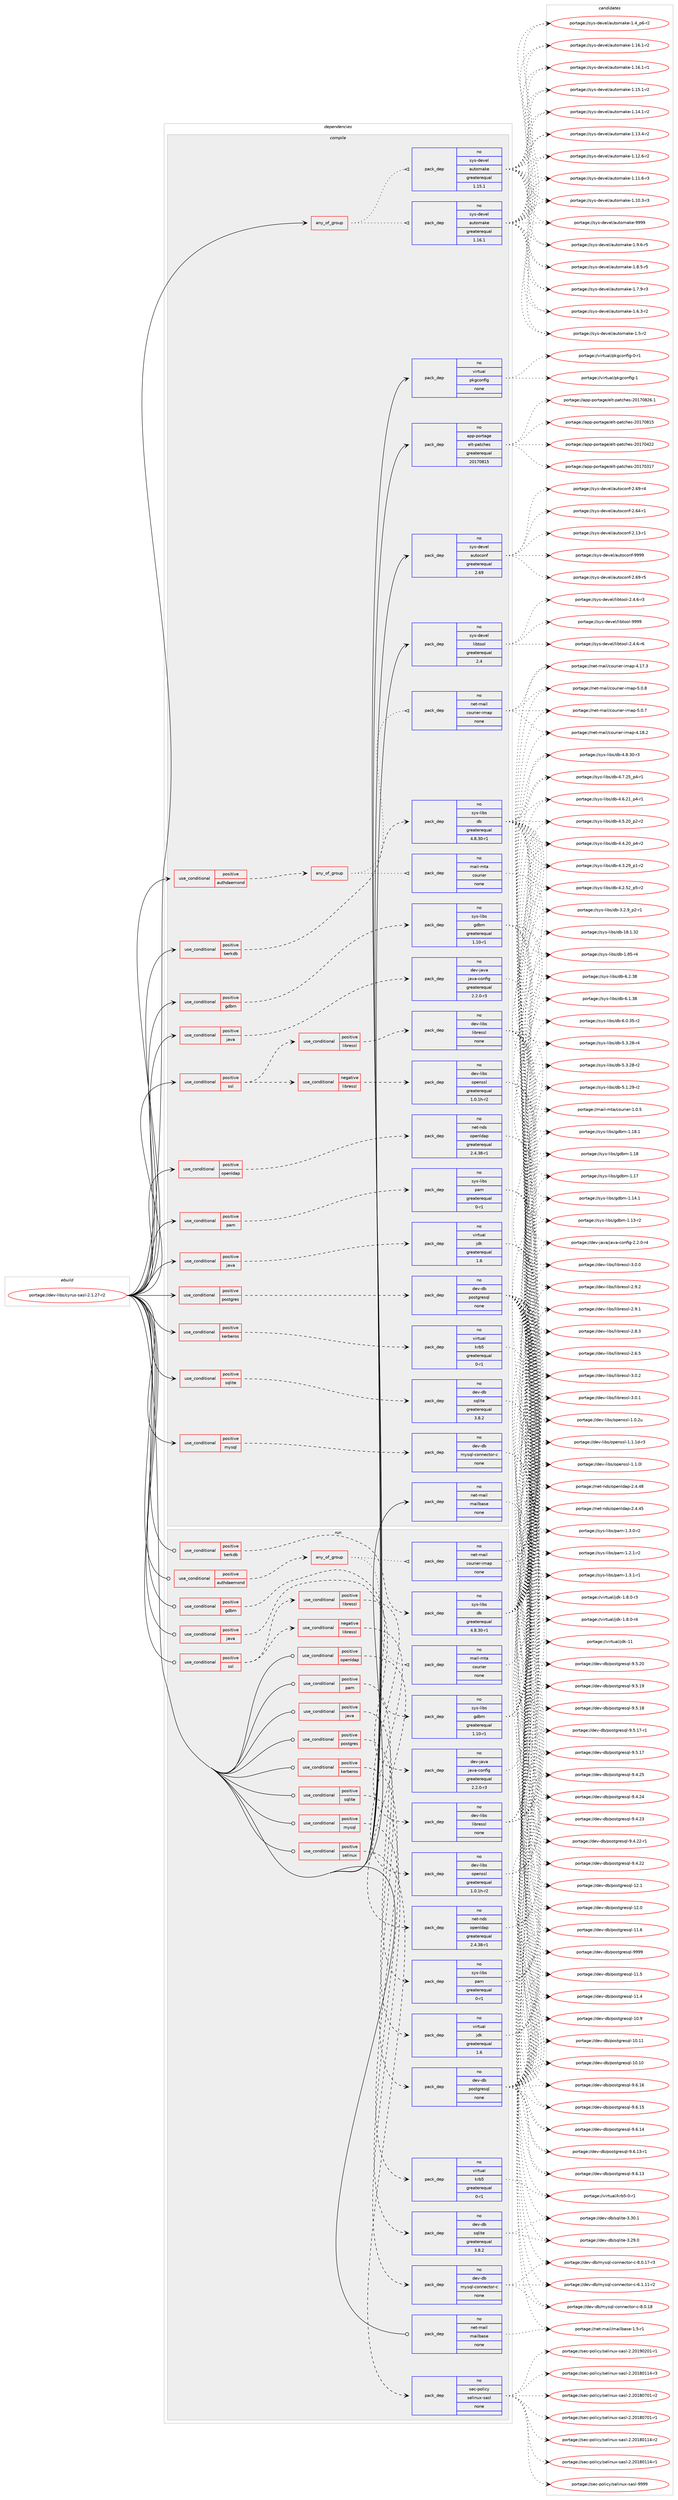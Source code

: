 digraph prolog {

# *************
# Graph options
# *************

newrank=true;
concentrate=true;
compound=true;
graph [rankdir=LR,fontname=Helvetica,fontsize=10,ranksep=1.5];#, ranksep=2.5, nodesep=0.2];
edge  [arrowhead=vee];
node  [fontname=Helvetica,fontsize=10];

# **********
# The ebuild
# **********

subgraph cluster_leftcol {
color=gray;
label=<<i>ebuild</i>>;
id [label="portage://dev-libs/cyrus-sasl-2.1.27-r2", color=red, width=4, href="../dev-libs/cyrus-sasl-2.1.27-r2.svg"];
}

# ****************
# The dependencies
# ****************

subgraph cluster_midcol {
color=gray;
label=<<i>dependencies</i>>;
subgraph cluster_compile {
fillcolor="#eeeeee";
style=filled;
label=<<i>compile</i>>;
subgraph any5131 {
dependency515690 [label=<<TABLE BORDER="0" CELLBORDER="1" CELLSPACING="0" CELLPADDING="4"><TR><TD CELLPADDING="10">any_of_group</TD></TR></TABLE>>, shape=none, color=red];subgraph pack384253 {
dependency515691 [label=<<TABLE BORDER="0" CELLBORDER="1" CELLSPACING="0" CELLPADDING="4" WIDTH="220"><TR><TD ROWSPAN="6" CELLPADDING="30">pack_dep</TD></TR><TR><TD WIDTH="110">no</TD></TR><TR><TD>sys-devel</TD></TR><TR><TD>automake</TD></TR><TR><TD>greaterequal</TD></TR><TR><TD>1.16.1</TD></TR></TABLE>>, shape=none, color=blue];
}
dependency515690:e -> dependency515691:w [weight=20,style="dotted",arrowhead="oinv"];
subgraph pack384254 {
dependency515692 [label=<<TABLE BORDER="0" CELLBORDER="1" CELLSPACING="0" CELLPADDING="4" WIDTH="220"><TR><TD ROWSPAN="6" CELLPADDING="30">pack_dep</TD></TR><TR><TD WIDTH="110">no</TD></TR><TR><TD>sys-devel</TD></TR><TR><TD>automake</TD></TR><TR><TD>greaterequal</TD></TR><TR><TD>1.15.1</TD></TR></TABLE>>, shape=none, color=blue];
}
dependency515690:e -> dependency515692:w [weight=20,style="dotted",arrowhead="oinv"];
}
id:e -> dependency515690:w [weight=20,style="solid",arrowhead="vee"];
subgraph cond126071 {
dependency515693 [label=<<TABLE BORDER="0" CELLBORDER="1" CELLSPACING="0" CELLPADDING="4"><TR><TD ROWSPAN="3" CELLPADDING="10">use_conditional</TD></TR><TR><TD>positive</TD></TR><TR><TD>authdaemond</TD></TR></TABLE>>, shape=none, color=red];
subgraph any5132 {
dependency515694 [label=<<TABLE BORDER="0" CELLBORDER="1" CELLSPACING="0" CELLPADDING="4"><TR><TD CELLPADDING="10">any_of_group</TD></TR></TABLE>>, shape=none, color=red];subgraph pack384255 {
dependency515695 [label=<<TABLE BORDER="0" CELLBORDER="1" CELLSPACING="0" CELLPADDING="4" WIDTH="220"><TR><TD ROWSPAN="6" CELLPADDING="30">pack_dep</TD></TR><TR><TD WIDTH="110">no</TD></TR><TR><TD>net-mail</TD></TR><TR><TD>courier-imap</TD></TR><TR><TD>none</TD></TR><TR><TD></TD></TR></TABLE>>, shape=none, color=blue];
}
dependency515694:e -> dependency515695:w [weight=20,style="dotted",arrowhead="oinv"];
subgraph pack384256 {
dependency515696 [label=<<TABLE BORDER="0" CELLBORDER="1" CELLSPACING="0" CELLPADDING="4" WIDTH="220"><TR><TD ROWSPAN="6" CELLPADDING="30">pack_dep</TD></TR><TR><TD WIDTH="110">no</TD></TR><TR><TD>mail-mta</TD></TR><TR><TD>courier</TD></TR><TR><TD>none</TD></TR><TR><TD></TD></TR></TABLE>>, shape=none, color=blue];
}
dependency515694:e -> dependency515696:w [weight=20,style="dotted",arrowhead="oinv"];
}
dependency515693:e -> dependency515694:w [weight=20,style="dashed",arrowhead="vee"];
}
id:e -> dependency515693:w [weight=20,style="solid",arrowhead="vee"];
subgraph cond126072 {
dependency515697 [label=<<TABLE BORDER="0" CELLBORDER="1" CELLSPACING="0" CELLPADDING="4"><TR><TD ROWSPAN="3" CELLPADDING="10">use_conditional</TD></TR><TR><TD>positive</TD></TR><TR><TD>berkdb</TD></TR></TABLE>>, shape=none, color=red];
subgraph pack384257 {
dependency515698 [label=<<TABLE BORDER="0" CELLBORDER="1" CELLSPACING="0" CELLPADDING="4" WIDTH="220"><TR><TD ROWSPAN="6" CELLPADDING="30">pack_dep</TD></TR><TR><TD WIDTH="110">no</TD></TR><TR><TD>sys-libs</TD></TR><TR><TD>db</TD></TR><TR><TD>greaterequal</TD></TR><TR><TD>4.8.30-r1</TD></TR></TABLE>>, shape=none, color=blue];
}
dependency515697:e -> dependency515698:w [weight=20,style="dashed",arrowhead="vee"];
}
id:e -> dependency515697:w [weight=20,style="solid",arrowhead="vee"];
subgraph cond126073 {
dependency515699 [label=<<TABLE BORDER="0" CELLBORDER="1" CELLSPACING="0" CELLPADDING="4"><TR><TD ROWSPAN="3" CELLPADDING="10">use_conditional</TD></TR><TR><TD>positive</TD></TR><TR><TD>gdbm</TD></TR></TABLE>>, shape=none, color=red];
subgraph pack384258 {
dependency515700 [label=<<TABLE BORDER="0" CELLBORDER="1" CELLSPACING="0" CELLPADDING="4" WIDTH="220"><TR><TD ROWSPAN="6" CELLPADDING="30">pack_dep</TD></TR><TR><TD WIDTH="110">no</TD></TR><TR><TD>sys-libs</TD></TR><TR><TD>gdbm</TD></TR><TR><TD>greaterequal</TD></TR><TR><TD>1.10-r1</TD></TR></TABLE>>, shape=none, color=blue];
}
dependency515699:e -> dependency515700:w [weight=20,style="dashed",arrowhead="vee"];
}
id:e -> dependency515699:w [weight=20,style="solid",arrowhead="vee"];
subgraph cond126074 {
dependency515701 [label=<<TABLE BORDER="0" CELLBORDER="1" CELLSPACING="0" CELLPADDING="4"><TR><TD ROWSPAN="3" CELLPADDING="10">use_conditional</TD></TR><TR><TD>positive</TD></TR><TR><TD>java</TD></TR></TABLE>>, shape=none, color=red];
subgraph pack384259 {
dependency515702 [label=<<TABLE BORDER="0" CELLBORDER="1" CELLSPACING="0" CELLPADDING="4" WIDTH="220"><TR><TD ROWSPAN="6" CELLPADDING="30">pack_dep</TD></TR><TR><TD WIDTH="110">no</TD></TR><TR><TD>dev-java</TD></TR><TR><TD>java-config</TD></TR><TR><TD>greaterequal</TD></TR><TR><TD>2.2.0-r3</TD></TR></TABLE>>, shape=none, color=blue];
}
dependency515701:e -> dependency515702:w [weight=20,style="dashed",arrowhead="vee"];
}
id:e -> dependency515701:w [weight=20,style="solid",arrowhead="vee"];
subgraph cond126075 {
dependency515703 [label=<<TABLE BORDER="0" CELLBORDER="1" CELLSPACING="0" CELLPADDING="4"><TR><TD ROWSPAN="3" CELLPADDING="10">use_conditional</TD></TR><TR><TD>positive</TD></TR><TR><TD>java</TD></TR></TABLE>>, shape=none, color=red];
subgraph pack384260 {
dependency515704 [label=<<TABLE BORDER="0" CELLBORDER="1" CELLSPACING="0" CELLPADDING="4" WIDTH="220"><TR><TD ROWSPAN="6" CELLPADDING="30">pack_dep</TD></TR><TR><TD WIDTH="110">no</TD></TR><TR><TD>virtual</TD></TR><TR><TD>jdk</TD></TR><TR><TD>greaterequal</TD></TR><TR><TD>1.6</TD></TR></TABLE>>, shape=none, color=blue];
}
dependency515703:e -> dependency515704:w [weight=20,style="dashed",arrowhead="vee"];
}
id:e -> dependency515703:w [weight=20,style="solid",arrowhead="vee"];
subgraph cond126076 {
dependency515705 [label=<<TABLE BORDER="0" CELLBORDER="1" CELLSPACING="0" CELLPADDING="4"><TR><TD ROWSPAN="3" CELLPADDING="10">use_conditional</TD></TR><TR><TD>positive</TD></TR><TR><TD>kerberos</TD></TR></TABLE>>, shape=none, color=red];
subgraph pack384261 {
dependency515706 [label=<<TABLE BORDER="0" CELLBORDER="1" CELLSPACING="0" CELLPADDING="4" WIDTH="220"><TR><TD ROWSPAN="6" CELLPADDING="30">pack_dep</TD></TR><TR><TD WIDTH="110">no</TD></TR><TR><TD>virtual</TD></TR><TR><TD>krb5</TD></TR><TR><TD>greaterequal</TD></TR><TR><TD>0-r1</TD></TR></TABLE>>, shape=none, color=blue];
}
dependency515705:e -> dependency515706:w [weight=20,style="dashed",arrowhead="vee"];
}
id:e -> dependency515705:w [weight=20,style="solid",arrowhead="vee"];
subgraph cond126077 {
dependency515707 [label=<<TABLE BORDER="0" CELLBORDER="1" CELLSPACING="0" CELLPADDING="4"><TR><TD ROWSPAN="3" CELLPADDING="10">use_conditional</TD></TR><TR><TD>positive</TD></TR><TR><TD>mysql</TD></TR></TABLE>>, shape=none, color=red];
subgraph pack384262 {
dependency515708 [label=<<TABLE BORDER="0" CELLBORDER="1" CELLSPACING="0" CELLPADDING="4" WIDTH="220"><TR><TD ROWSPAN="6" CELLPADDING="30">pack_dep</TD></TR><TR><TD WIDTH="110">no</TD></TR><TR><TD>dev-db</TD></TR><TR><TD>mysql-connector-c</TD></TR><TR><TD>none</TD></TR><TR><TD></TD></TR></TABLE>>, shape=none, color=blue];
}
dependency515707:e -> dependency515708:w [weight=20,style="dashed",arrowhead="vee"];
}
id:e -> dependency515707:w [weight=20,style="solid",arrowhead="vee"];
subgraph cond126078 {
dependency515709 [label=<<TABLE BORDER="0" CELLBORDER="1" CELLSPACING="0" CELLPADDING="4"><TR><TD ROWSPAN="3" CELLPADDING="10">use_conditional</TD></TR><TR><TD>positive</TD></TR><TR><TD>openldap</TD></TR></TABLE>>, shape=none, color=red];
subgraph pack384263 {
dependency515710 [label=<<TABLE BORDER="0" CELLBORDER="1" CELLSPACING="0" CELLPADDING="4" WIDTH="220"><TR><TD ROWSPAN="6" CELLPADDING="30">pack_dep</TD></TR><TR><TD WIDTH="110">no</TD></TR><TR><TD>net-nds</TD></TR><TR><TD>openldap</TD></TR><TR><TD>greaterequal</TD></TR><TR><TD>2.4.38-r1</TD></TR></TABLE>>, shape=none, color=blue];
}
dependency515709:e -> dependency515710:w [weight=20,style="dashed",arrowhead="vee"];
}
id:e -> dependency515709:w [weight=20,style="solid",arrowhead="vee"];
subgraph cond126079 {
dependency515711 [label=<<TABLE BORDER="0" CELLBORDER="1" CELLSPACING="0" CELLPADDING="4"><TR><TD ROWSPAN="3" CELLPADDING="10">use_conditional</TD></TR><TR><TD>positive</TD></TR><TR><TD>pam</TD></TR></TABLE>>, shape=none, color=red];
subgraph pack384264 {
dependency515712 [label=<<TABLE BORDER="0" CELLBORDER="1" CELLSPACING="0" CELLPADDING="4" WIDTH="220"><TR><TD ROWSPAN="6" CELLPADDING="30">pack_dep</TD></TR><TR><TD WIDTH="110">no</TD></TR><TR><TD>sys-libs</TD></TR><TR><TD>pam</TD></TR><TR><TD>greaterequal</TD></TR><TR><TD>0-r1</TD></TR></TABLE>>, shape=none, color=blue];
}
dependency515711:e -> dependency515712:w [weight=20,style="dashed",arrowhead="vee"];
}
id:e -> dependency515711:w [weight=20,style="solid",arrowhead="vee"];
subgraph cond126080 {
dependency515713 [label=<<TABLE BORDER="0" CELLBORDER="1" CELLSPACING="0" CELLPADDING="4"><TR><TD ROWSPAN="3" CELLPADDING="10">use_conditional</TD></TR><TR><TD>positive</TD></TR><TR><TD>postgres</TD></TR></TABLE>>, shape=none, color=red];
subgraph pack384265 {
dependency515714 [label=<<TABLE BORDER="0" CELLBORDER="1" CELLSPACING="0" CELLPADDING="4" WIDTH="220"><TR><TD ROWSPAN="6" CELLPADDING="30">pack_dep</TD></TR><TR><TD WIDTH="110">no</TD></TR><TR><TD>dev-db</TD></TR><TR><TD>postgresql</TD></TR><TR><TD>none</TD></TR><TR><TD></TD></TR></TABLE>>, shape=none, color=blue];
}
dependency515713:e -> dependency515714:w [weight=20,style="dashed",arrowhead="vee"];
}
id:e -> dependency515713:w [weight=20,style="solid",arrowhead="vee"];
subgraph cond126081 {
dependency515715 [label=<<TABLE BORDER="0" CELLBORDER="1" CELLSPACING="0" CELLPADDING="4"><TR><TD ROWSPAN="3" CELLPADDING="10">use_conditional</TD></TR><TR><TD>positive</TD></TR><TR><TD>sqlite</TD></TR></TABLE>>, shape=none, color=red];
subgraph pack384266 {
dependency515716 [label=<<TABLE BORDER="0" CELLBORDER="1" CELLSPACING="0" CELLPADDING="4" WIDTH="220"><TR><TD ROWSPAN="6" CELLPADDING="30">pack_dep</TD></TR><TR><TD WIDTH="110">no</TD></TR><TR><TD>dev-db</TD></TR><TR><TD>sqlite</TD></TR><TR><TD>greaterequal</TD></TR><TR><TD>3.8.2</TD></TR></TABLE>>, shape=none, color=blue];
}
dependency515715:e -> dependency515716:w [weight=20,style="dashed",arrowhead="vee"];
}
id:e -> dependency515715:w [weight=20,style="solid",arrowhead="vee"];
subgraph cond126082 {
dependency515717 [label=<<TABLE BORDER="0" CELLBORDER="1" CELLSPACING="0" CELLPADDING="4"><TR><TD ROWSPAN="3" CELLPADDING="10">use_conditional</TD></TR><TR><TD>positive</TD></TR><TR><TD>ssl</TD></TR></TABLE>>, shape=none, color=red];
subgraph cond126083 {
dependency515718 [label=<<TABLE BORDER="0" CELLBORDER="1" CELLSPACING="0" CELLPADDING="4"><TR><TD ROWSPAN="3" CELLPADDING="10">use_conditional</TD></TR><TR><TD>negative</TD></TR><TR><TD>libressl</TD></TR></TABLE>>, shape=none, color=red];
subgraph pack384267 {
dependency515719 [label=<<TABLE BORDER="0" CELLBORDER="1" CELLSPACING="0" CELLPADDING="4" WIDTH="220"><TR><TD ROWSPAN="6" CELLPADDING="30">pack_dep</TD></TR><TR><TD WIDTH="110">no</TD></TR><TR><TD>dev-libs</TD></TR><TR><TD>openssl</TD></TR><TR><TD>greaterequal</TD></TR><TR><TD>1.0.1h-r2</TD></TR></TABLE>>, shape=none, color=blue];
}
dependency515718:e -> dependency515719:w [weight=20,style="dashed",arrowhead="vee"];
}
dependency515717:e -> dependency515718:w [weight=20,style="dashed",arrowhead="vee"];
subgraph cond126084 {
dependency515720 [label=<<TABLE BORDER="0" CELLBORDER="1" CELLSPACING="0" CELLPADDING="4"><TR><TD ROWSPAN="3" CELLPADDING="10">use_conditional</TD></TR><TR><TD>positive</TD></TR><TR><TD>libressl</TD></TR></TABLE>>, shape=none, color=red];
subgraph pack384268 {
dependency515721 [label=<<TABLE BORDER="0" CELLBORDER="1" CELLSPACING="0" CELLPADDING="4" WIDTH="220"><TR><TD ROWSPAN="6" CELLPADDING="30">pack_dep</TD></TR><TR><TD WIDTH="110">no</TD></TR><TR><TD>dev-libs</TD></TR><TR><TD>libressl</TD></TR><TR><TD>none</TD></TR><TR><TD></TD></TR></TABLE>>, shape=none, color=blue];
}
dependency515720:e -> dependency515721:w [weight=20,style="dashed",arrowhead="vee"];
}
dependency515717:e -> dependency515720:w [weight=20,style="dashed",arrowhead="vee"];
}
id:e -> dependency515717:w [weight=20,style="solid",arrowhead="vee"];
subgraph pack384269 {
dependency515722 [label=<<TABLE BORDER="0" CELLBORDER="1" CELLSPACING="0" CELLPADDING="4" WIDTH="220"><TR><TD ROWSPAN="6" CELLPADDING="30">pack_dep</TD></TR><TR><TD WIDTH="110">no</TD></TR><TR><TD>app-portage</TD></TR><TR><TD>elt-patches</TD></TR><TR><TD>greaterequal</TD></TR><TR><TD>20170815</TD></TR></TABLE>>, shape=none, color=blue];
}
id:e -> dependency515722:w [weight=20,style="solid",arrowhead="vee"];
subgraph pack384270 {
dependency515723 [label=<<TABLE BORDER="0" CELLBORDER="1" CELLSPACING="0" CELLPADDING="4" WIDTH="220"><TR><TD ROWSPAN="6" CELLPADDING="30">pack_dep</TD></TR><TR><TD WIDTH="110">no</TD></TR><TR><TD>net-mail</TD></TR><TR><TD>mailbase</TD></TR><TR><TD>none</TD></TR><TR><TD></TD></TR></TABLE>>, shape=none, color=blue];
}
id:e -> dependency515723:w [weight=20,style="solid",arrowhead="vee"];
subgraph pack384271 {
dependency515724 [label=<<TABLE BORDER="0" CELLBORDER="1" CELLSPACING="0" CELLPADDING="4" WIDTH="220"><TR><TD ROWSPAN="6" CELLPADDING="30">pack_dep</TD></TR><TR><TD WIDTH="110">no</TD></TR><TR><TD>sys-devel</TD></TR><TR><TD>autoconf</TD></TR><TR><TD>greaterequal</TD></TR><TR><TD>2.69</TD></TR></TABLE>>, shape=none, color=blue];
}
id:e -> dependency515724:w [weight=20,style="solid",arrowhead="vee"];
subgraph pack384272 {
dependency515725 [label=<<TABLE BORDER="0" CELLBORDER="1" CELLSPACING="0" CELLPADDING="4" WIDTH="220"><TR><TD ROWSPAN="6" CELLPADDING="30">pack_dep</TD></TR><TR><TD WIDTH="110">no</TD></TR><TR><TD>sys-devel</TD></TR><TR><TD>libtool</TD></TR><TR><TD>greaterequal</TD></TR><TR><TD>2.4</TD></TR></TABLE>>, shape=none, color=blue];
}
id:e -> dependency515725:w [weight=20,style="solid",arrowhead="vee"];
subgraph pack384273 {
dependency515726 [label=<<TABLE BORDER="0" CELLBORDER="1" CELLSPACING="0" CELLPADDING="4" WIDTH="220"><TR><TD ROWSPAN="6" CELLPADDING="30">pack_dep</TD></TR><TR><TD WIDTH="110">no</TD></TR><TR><TD>virtual</TD></TR><TR><TD>pkgconfig</TD></TR><TR><TD>none</TD></TR><TR><TD></TD></TR></TABLE>>, shape=none, color=blue];
}
id:e -> dependency515726:w [weight=20,style="solid",arrowhead="vee"];
}
subgraph cluster_compileandrun {
fillcolor="#eeeeee";
style=filled;
label=<<i>compile and run</i>>;
}
subgraph cluster_run {
fillcolor="#eeeeee";
style=filled;
label=<<i>run</i>>;
subgraph cond126085 {
dependency515727 [label=<<TABLE BORDER="0" CELLBORDER="1" CELLSPACING="0" CELLPADDING="4"><TR><TD ROWSPAN="3" CELLPADDING="10">use_conditional</TD></TR><TR><TD>positive</TD></TR><TR><TD>authdaemond</TD></TR></TABLE>>, shape=none, color=red];
subgraph any5133 {
dependency515728 [label=<<TABLE BORDER="0" CELLBORDER="1" CELLSPACING="0" CELLPADDING="4"><TR><TD CELLPADDING="10">any_of_group</TD></TR></TABLE>>, shape=none, color=red];subgraph pack384274 {
dependency515729 [label=<<TABLE BORDER="0" CELLBORDER="1" CELLSPACING="0" CELLPADDING="4" WIDTH="220"><TR><TD ROWSPAN="6" CELLPADDING="30">pack_dep</TD></TR><TR><TD WIDTH="110">no</TD></TR><TR><TD>net-mail</TD></TR><TR><TD>courier-imap</TD></TR><TR><TD>none</TD></TR><TR><TD></TD></TR></TABLE>>, shape=none, color=blue];
}
dependency515728:e -> dependency515729:w [weight=20,style="dotted",arrowhead="oinv"];
subgraph pack384275 {
dependency515730 [label=<<TABLE BORDER="0" CELLBORDER="1" CELLSPACING="0" CELLPADDING="4" WIDTH="220"><TR><TD ROWSPAN="6" CELLPADDING="30">pack_dep</TD></TR><TR><TD WIDTH="110">no</TD></TR><TR><TD>mail-mta</TD></TR><TR><TD>courier</TD></TR><TR><TD>none</TD></TR><TR><TD></TD></TR></TABLE>>, shape=none, color=blue];
}
dependency515728:e -> dependency515730:w [weight=20,style="dotted",arrowhead="oinv"];
}
dependency515727:e -> dependency515728:w [weight=20,style="dashed",arrowhead="vee"];
}
id:e -> dependency515727:w [weight=20,style="solid",arrowhead="odot"];
subgraph cond126086 {
dependency515731 [label=<<TABLE BORDER="0" CELLBORDER="1" CELLSPACING="0" CELLPADDING="4"><TR><TD ROWSPAN="3" CELLPADDING="10">use_conditional</TD></TR><TR><TD>positive</TD></TR><TR><TD>berkdb</TD></TR></TABLE>>, shape=none, color=red];
subgraph pack384276 {
dependency515732 [label=<<TABLE BORDER="0" CELLBORDER="1" CELLSPACING="0" CELLPADDING="4" WIDTH="220"><TR><TD ROWSPAN="6" CELLPADDING="30">pack_dep</TD></TR><TR><TD WIDTH="110">no</TD></TR><TR><TD>sys-libs</TD></TR><TR><TD>db</TD></TR><TR><TD>greaterequal</TD></TR><TR><TD>4.8.30-r1</TD></TR></TABLE>>, shape=none, color=blue];
}
dependency515731:e -> dependency515732:w [weight=20,style="dashed",arrowhead="vee"];
}
id:e -> dependency515731:w [weight=20,style="solid",arrowhead="odot"];
subgraph cond126087 {
dependency515733 [label=<<TABLE BORDER="0" CELLBORDER="1" CELLSPACING="0" CELLPADDING="4"><TR><TD ROWSPAN="3" CELLPADDING="10">use_conditional</TD></TR><TR><TD>positive</TD></TR><TR><TD>gdbm</TD></TR></TABLE>>, shape=none, color=red];
subgraph pack384277 {
dependency515734 [label=<<TABLE BORDER="0" CELLBORDER="1" CELLSPACING="0" CELLPADDING="4" WIDTH="220"><TR><TD ROWSPAN="6" CELLPADDING="30">pack_dep</TD></TR><TR><TD WIDTH="110">no</TD></TR><TR><TD>sys-libs</TD></TR><TR><TD>gdbm</TD></TR><TR><TD>greaterequal</TD></TR><TR><TD>1.10-r1</TD></TR></TABLE>>, shape=none, color=blue];
}
dependency515733:e -> dependency515734:w [weight=20,style="dashed",arrowhead="vee"];
}
id:e -> dependency515733:w [weight=20,style="solid",arrowhead="odot"];
subgraph cond126088 {
dependency515735 [label=<<TABLE BORDER="0" CELLBORDER="1" CELLSPACING="0" CELLPADDING="4"><TR><TD ROWSPAN="3" CELLPADDING="10">use_conditional</TD></TR><TR><TD>positive</TD></TR><TR><TD>java</TD></TR></TABLE>>, shape=none, color=red];
subgraph pack384278 {
dependency515736 [label=<<TABLE BORDER="0" CELLBORDER="1" CELLSPACING="0" CELLPADDING="4" WIDTH="220"><TR><TD ROWSPAN="6" CELLPADDING="30">pack_dep</TD></TR><TR><TD WIDTH="110">no</TD></TR><TR><TD>dev-java</TD></TR><TR><TD>java-config</TD></TR><TR><TD>greaterequal</TD></TR><TR><TD>2.2.0-r3</TD></TR></TABLE>>, shape=none, color=blue];
}
dependency515735:e -> dependency515736:w [weight=20,style="dashed",arrowhead="vee"];
}
id:e -> dependency515735:w [weight=20,style="solid",arrowhead="odot"];
subgraph cond126089 {
dependency515737 [label=<<TABLE BORDER="0" CELLBORDER="1" CELLSPACING="0" CELLPADDING="4"><TR><TD ROWSPAN="3" CELLPADDING="10">use_conditional</TD></TR><TR><TD>positive</TD></TR><TR><TD>java</TD></TR></TABLE>>, shape=none, color=red];
subgraph pack384279 {
dependency515738 [label=<<TABLE BORDER="0" CELLBORDER="1" CELLSPACING="0" CELLPADDING="4" WIDTH="220"><TR><TD ROWSPAN="6" CELLPADDING="30">pack_dep</TD></TR><TR><TD WIDTH="110">no</TD></TR><TR><TD>virtual</TD></TR><TR><TD>jdk</TD></TR><TR><TD>greaterequal</TD></TR><TR><TD>1.6</TD></TR></TABLE>>, shape=none, color=blue];
}
dependency515737:e -> dependency515738:w [weight=20,style="dashed",arrowhead="vee"];
}
id:e -> dependency515737:w [weight=20,style="solid",arrowhead="odot"];
subgraph cond126090 {
dependency515739 [label=<<TABLE BORDER="0" CELLBORDER="1" CELLSPACING="0" CELLPADDING="4"><TR><TD ROWSPAN="3" CELLPADDING="10">use_conditional</TD></TR><TR><TD>positive</TD></TR><TR><TD>kerberos</TD></TR></TABLE>>, shape=none, color=red];
subgraph pack384280 {
dependency515740 [label=<<TABLE BORDER="0" CELLBORDER="1" CELLSPACING="0" CELLPADDING="4" WIDTH="220"><TR><TD ROWSPAN="6" CELLPADDING="30">pack_dep</TD></TR><TR><TD WIDTH="110">no</TD></TR><TR><TD>virtual</TD></TR><TR><TD>krb5</TD></TR><TR><TD>greaterequal</TD></TR><TR><TD>0-r1</TD></TR></TABLE>>, shape=none, color=blue];
}
dependency515739:e -> dependency515740:w [weight=20,style="dashed",arrowhead="vee"];
}
id:e -> dependency515739:w [weight=20,style="solid",arrowhead="odot"];
subgraph cond126091 {
dependency515741 [label=<<TABLE BORDER="0" CELLBORDER="1" CELLSPACING="0" CELLPADDING="4"><TR><TD ROWSPAN="3" CELLPADDING="10">use_conditional</TD></TR><TR><TD>positive</TD></TR><TR><TD>mysql</TD></TR></TABLE>>, shape=none, color=red];
subgraph pack384281 {
dependency515742 [label=<<TABLE BORDER="0" CELLBORDER="1" CELLSPACING="0" CELLPADDING="4" WIDTH="220"><TR><TD ROWSPAN="6" CELLPADDING="30">pack_dep</TD></TR><TR><TD WIDTH="110">no</TD></TR><TR><TD>dev-db</TD></TR><TR><TD>mysql-connector-c</TD></TR><TR><TD>none</TD></TR><TR><TD></TD></TR></TABLE>>, shape=none, color=blue];
}
dependency515741:e -> dependency515742:w [weight=20,style="dashed",arrowhead="vee"];
}
id:e -> dependency515741:w [weight=20,style="solid",arrowhead="odot"];
subgraph cond126092 {
dependency515743 [label=<<TABLE BORDER="0" CELLBORDER="1" CELLSPACING="0" CELLPADDING="4"><TR><TD ROWSPAN="3" CELLPADDING="10">use_conditional</TD></TR><TR><TD>positive</TD></TR><TR><TD>openldap</TD></TR></TABLE>>, shape=none, color=red];
subgraph pack384282 {
dependency515744 [label=<<TABLE BORDER="0" CELLBORDER="1" CELLSPACING="0" CELLPADDING="4" WIDTH="220"><TR><TD ROWSPAN="6" CELLPADDING="30">pack_dep</TD></TR><TR><TD WIDTH="110">no</TD></TR><TR><TD>net-nds</TD></TR><TR><TD>openldap</TD></TR><TR><TD>greaterequal</TD></TR><TR><TD>2.4.38-r1</TD></TR></TABLE>>, shape=none, color=blue];
}
dependency515743:e -> dependency515744:w [weight=20,style="dashed",arrowhead="vee"];
}
id:e -> dependency515743:w [weight=20,style="solid",arrowhead="odot"];
subgraph cond126093 {
dependency515745 [label=<<TABLE BORDER="0" CELLBORDER="1" CELLSPACING="0" CELLPADDING="4"><TR><TD ROWSPAN="3" CELLPADDING="10">use_conditional</TD></TR><TR><TD>positive</TD></TR><TR><TD>pam</TD></TR></TABLE>>, shape=none, color=red];
subgraph pack384283 {
dependency515746 [label=<<TABLE BORDER="0" CELLBORDER="1" CELLSPACING="0" CELLPADDING="4" WIDTH="220"><TR><TD ROWSPAN="6" CELLPADDING="30">pack_dep</TD></TR><TR><TD WIDTH="110">no</TD></TR><TR><TD>sys-libs</TD></TR><TR><TD>pam</TD></TR><TR><TD>greaterequal</TD></TR><TR><TD>0-r1</TD></TR></TABLE>>, shape=none, color=blue];
}
dependency515745:e -> dependency515746:w [weight=20,style="dashed",arrowhead="vee"];
}
id:e -> dependency515745:w [weight=20,style="solid",arrowhead="odot"];
subgraph cond126094 {
dependency515747 [label=<<TABLE BORDER="0" CELLBORDER="1" CELLSPACING="0" CELLPADDING="4"><TR><TD ROWSPAN="3" CELLPADDING="10">use_conditional</TD></TR><TR><TD>positive</TD></TR><TR><TD>postgres</TD></TR></TABLE>>, shape=none, color=red];
subgraph pack384284 {
dependency515748 [label=<<TABLE BORDER="0" CELLBORDER="1" CELLSPACING="0" CELLPADDING="4" WIDTH="220"><TR><TD ROWSPAN="6" CELLPADDING="30">pack_dep</TD></TR><TR><TD WIDTH="110">no</TD></TR><TR><TD>dev-db</TD></TR><TR><TD>postgresql</TD></TR><TR><TD>none</TD></TR><TR><TD></TD></TR></TABLE>>, shape=none, color=blue];
}
dependency515747:e -> dependency515748:w [weight=20,style="dashed",arrowhead="vee"];
}
id:e -> dependency515747:w [weight=20,style="solid",arrowhead="odot"];
subgraph cond126095 {
dependency515749 [label=<<TABLE BORDER="0" CELLBORDER="1" CELLSPACING="0" CELLPADDING="4"><TR><TD ROWSPAN="3" CELLPADDING="10">use_conditional</TD></TR><TR><TD>positive</TD></TR><TR><TD>selinux</TD></TR></TABLE>>, shape=none, color=red];
subgraph pack384285 {
dependency515750 [label=<<TABLE BORDER="0" CELLBORDER="1" CELLSPACING="0" CELLPADDING="4" WIDTH="220"><TR><TD ROWSPAN="6" CELLPADDING="30">pack_dep</TD></TR><TR><TD WIDTH="110">no</TD></TR><TR><TD>sec-policy</TD></TR><TR><TD>selinux-sasl</TD></TR><TR><TD>none</TD></TR><TR><TD></TD></TR></TABLE>>, shape=none, color=blue];
}
dependency515749:e -> dependency515750:w [weight=20,style="dashed",arrowhead="vee"];
}
id:e -> dependency515749:w [weight=20,style="solid",arrowhead="odot"];
subgraph cond126096 {
dependency515751 [label=<<TABLE BORDER="0" CELLBORDER="1" CELLSPACING="0" CELLPADDING="4"><TR><TD ROWSPAN="3" CELLPADDING="10">use_conditional</TD></TR><TR><TD>positive</TD></TR><TR><TD>sqlite</TD></TR></TABLE>>, shape=none, color=red];
subgraph pack384286 {
dependency515752 [label=<<TABLE BORDER="0" CELLBORDER="1" CELLSPACING="0" CELLPADDING="4" WIDTH="220"><TR><TD ROWSPAN="6" CELLPADDING="30">pack_dep</TD></TR><TR><TD WIDTH="110">no</TD></TR><TR><TD>dev-db</TD></TR><TR><TD>sqlite</TD></TR><TR><TD>greaterequal</TD></TR><TR><TD>3.8.2</TD></TR></TABLE>>, shape=none, color=blue];
}
dependency515751:e -> dependency515752:w [weight=20,style="dashed",arrowhead="vee"];
}
id:e -> dependency515751:w [weight=20,style="solid",arrowhead="odot"];
subgraph cond126097 {
dependency515753 [label=<<TABLE BORDER="0" CELLBORDER="1" CELLSPACING="0" CELLPADDING="4"><TR><TD ROWSPAN="3" CELLPADDING="10">use_conditional</TD></TR><TR><TD>positive</TD></TR><TR><TD>ssl</TD></TR></TABLE>>, shape=none, color=red];
subgraph cond126098 {
dependency515754 [label=<<TABLE BORDER="0" CELLBORDER="1" CELLSPACING="0" CELLPADDING="4"><TR><TD ROWSPAN="3" CELLPADDING="10">use_conditional</TD></TR><TR><TD>negative</TD></TR><TR><TD>libressl</TD></TR></TABLE>>, shape=none, color=red];
subgraph pack384287 {
dependency515755 [label=<<TABLE BORDER="0" CELLBORDER="1" CELLSPACING="0" CELLPADDING="4" WIDTH="220"><TR><TD ROWSPAN="6" CELLPADDING="30">pack_dep</TD></TR><TR><TD WIDTH="110">no</TD></TR><TR><TD>dev-libs</TD></TR><TR><TD>openssl</TD></TR><TR><TD>greaterequal</TD></TR><TR><TD>1.0.1h-r2</TD></TR></TABLE>>, shape=none, color=blue];
}
dependency515754:e -> dependency515755:w [weight=20,style="dashed",arrowhead="vee"];
}
dependency515753:e -> dependency515754:w [weight=20,style="dashed",arrowhead="vee"];
subgraph cond126099 {
dependency515756 [label=<<TABLE BORDER="0" CELLBORDER="1" CELLSPACING="0" CELLPADDING="4"><TR><TD ROWSPAN="3" CELLPADDING="10">use_conditional</TD></TR><TR><TD>positive</TD></TR><TR><TD>libressl</TD></TR></TABLE>>, shape=none, color=red];
subgraph pack384288 {
dependency515757 [label=<<TABLE BORDER="0" CELLBORDER="1" CELLSPACING="0" CELLPADDING="4" WIDTH="220"><TR><TD ROWSPAN="6" CELLPADDING="30">pack_dep</TD></TR><TR><TD WIDTH="110">no</TD></TR><TR><TD>dev-libs</TD></TR><TR><TD>libressl</TD></TR><TR><TD>none</TD></TR><TR><TD></TD></TR></TABLE>>, shape=none, color=blue];
}
dependency515756:e -> dependency515757:w [weight=20,style="dashed",arrowhead="vee"];
}
dependency515753:e -> dependency515756:w [weight=20,style="dashed",arrowhead="vee"];
}
id:e -> dependency515753:w [weight=20,style="solid",arrowhead="odot"];
subgraph pack384289 {
dependency515758 [label=<<TABLE BORDER="0" CELLBORDER="1" CELLSPACING="0" CELLPADDING="4" WIDTH="220"><TR><TD ROWSPAN="6" CELLPADDING="30">pack_dep</TD></TR><TR><TD WIDTH="110">no</TD></TR><TR><TD>net-mail</TD></TR><TR><TD>mailbase</TD></TR><TR><TD>none</TD></TR><TR><TD></TD></TR></TABLE>>, shape=none, color=blue];
}
id:e -> dependency515758:w [weight=20,style="solid",arrowhead="odot"];
}
}

# **************
# The candidates
# **************

subgraph cluster_choices {
rank=same;
color=gray;
label=<<i>candidates</i>>;

subgraph choice384253 {
color=black;
nodesep=1;
choice115121115451001011181011084797117116111109971071014557575757 [label="portage://sys-devel/automake-9999", color=red, width=4,href="../sys-devel/automake-9999.svg"];
choice115121115451001011181011084797117116111109971071014549465746544511453 [label="portage://sys-devel/automake-1.9.6-r5", color=red, width=4,href="../sys-devel/automake-1.9.6-r5.svg"];
choice115121115451001011181011084797117116111109971071014549465646534511453 [label="portage://sys-devel/automake-1.8.5-r5", color=red, width=4,href="../sys-devel/automake-1.8.5-r5.svg"];
choice115121115451001011181011084797117116111109971071014549465546574511451 [label="portage://sys-devel/automake-1.7.9-r3", color=red, width=4,href="../sys-devel/automake-1.7.9-r3.svg"];
choice115121115451001011181011084797117116111109971071014549465446514511450 [label="portage://sys-devel/automake-1.6.3-r2", color=red, width=4,href="../sys-devel/automake-1.6.3-r2.svg"];
choice11512111545100101118101108479711711611110997107101454946534511450 [label="portage://sys-devel/automake-1.5-r2", color=red, width=4,href="../sys-devel/automake-1.5-r2.svg"];
choice115121115451001011181011084797117116111109971071014549465295112544511450 [label="portage://sys-devel/automake-1.4_p6-r2", color=red, width=4,href="../sys-devel/automake-1.4_p6-r2.svg"];
choice11512111545100101118101108479711711611110997107101454946495446494511450 [label="portage://sys-devel/automake-1.16.1-r2", color=red, width=4,href="../sys-devel/automake-1.16.1-r2.svg"];
choice11512111545100101118101108479711711611110997107101454946495446494511449 [label="portage://sys-devel/automake-1.16.1-r1", color=red, width=4,href="../sys-devel/automake-1.16.1-r1.svg"];
choice11512111545100101118101108479711711611110997107101454946495346494511450 [label="portage://sys-devel/automake-1.15.1-r2", color=red, width=4,href="../sys-devel/automake-1.15.1-r2.svg"];
choice11512111545100101118101108479711711611110997107101454946495246494511450 [label="portage://sys-devel/automake-1.14.1-r2", color=red, width=4,href="../sys-devel/automake-1.14.1-r2.svg"];
choice11512111545100101118101108479711711611110997107101454946495146524511450 [label="portage://sys-devel/automake-1.13.4-r2", color=red, width=4,href="../sys-devel/automake-1.13.4-r2.svg"];
choice11512111545100101118101108479711711611110997107101454946495046544511450 [label="portage://sys-devel/automake-1.12.6-r2", color=red, width=4,href="../sys-devel/automake-1.12.6-r2.svg"];
choice11512111545100101118101108479711711611110997107101454946494946544511451 [label="portage://sys-devel/automake-1.11.6-r3", color=red, width=4,href="../sys-devel/automake-1.11.6-r3.svg"];
choice11512111545100101118101108479711711611110997107101454946494846514511451 [label="portage://sys-devel/automake-1.10.3-r3", color=red, width=4,href="../sys-devel/automake-1.10.3-r3.svg"];
dependency515691:e -> choice115121115451001011181011084797117116111109971071014557575757:w [style=dotted,weight="100"];
dependency515691:e -> choice115121115451001011181011084797117116111109971071014549465746544511453:w [style=dotted,weight="100"];
dependency515691:e -> choice115121115451001011181011084797117116111109971071014549465646534511453:w [style=dotted,weight="100"];
dependency515691:e -> choice115121115451001011181011084797117116111109971071014549465546574511451:w [style=dotted,weight="100"];
dependency515691:e -> choice115121115451001011181011084797117116111109971071014549465446514511450:w [style=dotted,weight="100"];
dependency515691:e -> choice11512111545100101118101108479711711611110997107101454946534511450:w [style=dotted,weight="100"];
dependency515691:e -> choice115121115451001011181011084797117116111109971071014549465295112544511450:w [style=dotted,weight="100"];
dependency515691:e -> choice11512111545100101118101108479711711611110997107101454946495446494511450:w [style=dotted,weight="100"];
dependency515691:e -> choice11512111545100101118101108479711711611110997107101454946495446494511449:w [style=dotted,weight="100"];
dependency515691:e -> choice11512111545100101118101108479711711611110997107101454946495346494511450:w [style=dotted,weight="100"];
dependency515691:e -> choice11512111545100101118101108479711711611110997107101454946495246494511450:w [style=dotted,weight="100"];
dependency515691:e -> choice11512111545100101118101108479711711611110997107101454946495146524511450:w [style=dotted,weight="100"];
dependency515691:e -> choice11512111545100101118101108479711711611110997107101454946495046544511450:w [style=dotted,weight="100"];
dependency515691:e -> choice11512111545100101118101108479711711611110997107101454946494946544511451:w [style=dotted,weight="100"];
dependency515691:e -> choice11512111545100101118101108479711711611110997107101454946494846514511451:w [style=dotted,weight="100"];
}
subgraph choice384254 {
color=black;
nodesep=1;
choice115121115451001011181011084797117116111109971071014557575757 [label="portage://sys-devel/automake-9999", color=red, width=4,href="../sys-devel/automake-9999.svg"];
choice115121115451001011181011084797117116111109971071014549465746544511453 [label="portage://sys-devel/automake-1.9.6-r5", color=red, width=4,href="../sys-devel/automake-1.9.6-r5.svg"];
choice115121115451001011181011084797117116111109971071014549465646534511453 [label="portage://sys-devel/automake-1.8.5-r5", color=red, width=4,href="../sys-devel/automake-1.8.5-r5.svg"];
choice115121115451001011181011084797117116111109971071014549465546574511451 [label="portage://sys-devel/automake-1.7.9-r3", color=red, width=4,href="../sys-devel/automake-1.7.9-r3.svg"];
choice115121115451001011181011084797117116111109971071014549465446514511450 [label="portage://sys-devel/automake-1.6.3-r2", color=red, width=4,href="../sys-devel/automake-1.6.3-r2.svg"];
choice11512111545100101118101108479711711611110997107101454946534511450 [label="portage://sys-devel/automake-1.5-r2", color=red, width=4,href="../sys-devel/automake-1.5-r2.svg"];
choice115121115451001011181011084797117116111109971071014549465295112544511450 [label="portage://sys-devel/automake-1.4_p6-r2", color=red, width=4,href="../sys-devel/automake-1.4_p6-r2.svg"];
choice11512111545100101118101108479711711611110997107101454946495446494511450 [label="portage://sys-devel/automake-1.16.1-r2", color=red, width=4,href="../sys-devel/automake-1.16.1-r2.svg"];
choice11512111545100101118101108479711711611110997107101454946495446494511449 [label="portage://sys-devel/automake-1.16.1-r1", color=red, width=4,href="../sys-devel/automake-1.16.1-r1.svg"];
choice11512111545100101118101108479711711611110997107101454946495346494511450 [label="portage://sys-devel/automake-1.15.1-r2", color=red, width=4,href="../sys-devel/automake-1.15.1-r2.svg"];
choice11512111545100101118101108479711711611110997107101454946495246494511450 [label="portage://sys-devel/automake-1.14.1-r2", color=red, width=4,href="../sys-devel/automake-1.14.1-r2.svg"];
choice11512111545100101118101108479711711611110997107101454946495146524511450 [label="portage://sys-devel/automake-1.13.4-r2", color=red, width=4,href="../sys-devel/automake-1.13.4-r2.svg"];
choice11512111545100101118101108479711711611110997107101454946495046544511450 [label="portage://sys-devel/automake-1.12.6-r2", color=red, width=4,href="../sys-devel/automake-1.12.6-r2.svg"];
choice11512111545100101118101108479711711611110997107101454946494946544511451 [label="portage://sys-devel/automake-1.11.6-r3", color=red, width=4,href="../sys-devel/automake-1.11.6-r3.svg"];
choice11512111545100101118101108479711711611110997107101454946494846514511451 [label="portage://sys-devel/automake-1.10.3-r3", color=red, width=4,href="../sys-devel/automake-1.10.3-r3.svg"];
dependency515692:e -> choice115121115451001011181011084797117116111109971071014557575757:w [style=dotted,weight="100"];
dependency515692:e -> choice115121115451001011181011084797117116111109971071014549465746544511453:w [style=dotted,weight="100"];
dependency515692:e -> choice115121115451001011181011084797117116111109971071014549465646534511453:w [style=dotted,weight="100"];
dependency515692:e -> choice115121115451001011181011084797117116111109971071014549465546574511451:w [style=dotted,weight="100"];
dependency515692:e -> choice115121115451001011181011084797117116111109971071014549465446514511450:w [style=dotted,weight="100"];
dependency515692:e -> choice11512111545100101118101108479711711611110997107101454946534511450:w [style=dotted,weight="100"];
dependency515692:e -> choice115121115451001011181011084797117116111109971071014549465295112544511450:w [style=dotted,weight="100"];
dependency515692:e -> choice11512111545100101118101108479711711611110997107101454946495446494511450:w [style=dotted,weight="100"];
dependency515692:e -> choice11512111545100101118101108479711711611110997107101454946495446494511449:w [style=dotted,weight="100"];
dependency515692:e -> choice11512111545100101118101108479711711611110997107101454946495346494511450:w [style=dotted,weight="100"];
dependency515692:e -> choice11512111545100101118101108479711711611110997107101454946495246494511450:w [style=dotted,weight="100"];
dependency515692:e -> choice11512111545100101118101108479711711611110997107101454946495146524511450:w [style=dotted,weight="100"];
dependency515692:e -> choice11512111545100101118101108479711711611110997107101454946495046544511450:w [style=dotted,weight="100"];
dependency515692:e -> choice11512111545100101118101108479711711611110997107101454946494946544511451:w [style=dotted,weight="100"];
dependency515692:e -> choice11512111545100101118101108479711711611110997107101454946494846514511451:w [style=dotted,weight="100"];
}
subgraph choice384255 {
color=black;
nodesep=1;
choice110101116451099710510847991111171141051011144510510997112455346484656 [label="portage://net-mail/courier-imap-5.0.8", color=red, width=4,href="../net-mail/courier-imap-5.0.8.svg"];
choice110101116451099710510847991111171141051011144510510997112455346484655 [label="portage://net-mail/courier-imap-5.0.7", color=red, width=4,href="../net-mail/courier-imap-5.0.7.svg"];
choice11010111645109971051084799111117114105101114451051099711245524649564650 [label="portage://net-mail/courier-imap-4.18.2", color=red, width=4,href="../net-mail/courier-imap-4.18.2.svg"];
choice11010111645109971051084799111117114105101114451051099711245524649554651 [label="portage://net-mail/courier-imap-4.17.3", color=red, width=4,href="../net-mail/courier-imap-4.17.3.svg"];
dependency515695:e -> choice110101116451099710510847991111171141051011144510510997112455346484656:w [style=dotted,weight="100"];
dependency515695:e -> choice110101116451099710510847991111171141051011144510510997112455346484655:w [style=dotted,weight="100"];
dependency515695:e -> choice11010111645109971051084799111117114105101114451051099711245524649564650:w [style=dotted,weight="100"];
dependency515695:e -> choice11010111645109971051084799111117114105101114451051099711245524649554651:w [style=dotted,weight="100"];
}
subgraph choice384256 {
color=black;
nodesep=1;
choice1099710510845109116974799111117114105101114454946484653 [label="portage://mail-mta/courier-1.0.5", color=red, width=4,href="../mail-mta/courier-1.0.5.svg"];
dependency515696:e -> choice1099710510845109116974799111117114105101114454946484653:w [style=dotted,weight="100"];
}
subgraph choice384257 {
color=black;
nodesep=1;
choice1151211154510810598115471009845544650465156 [label="portage://sys-libs/db-6.2.38", color=red, width=4,href="../sys-libs/db-6.2.38.svg"];
choice1151211154510810598115471009845544649465156 [label="portage://sys-libs/db-6.1.38", color=red, width=4,href="../sys-libs/db-6.1.38.svg"];
choice11512111545108105981154710098455446484651534511450 [label="portage://sys-libs/db-6.0.35-r2", color=red, width=4,href="../sys-libs/db-6.0.35-r2.svg"];
choice11512111545108105981154710098455346514650564511452 [label="portage://sys-libs/db-5.3.28-r4", color=red, width=4,href="../sys-libs/db-5.3.28-r4.svg"];
choice11512111545108105981154710098455346514650564511450 [label="portage://sys-libs/db-5.3.28-r2", color=red, width=4,href="../sys-libs/db-5.3.28-r2.svg"];
choice11512111545108105981154710098455346494650574511450 [label="portage://sys-libs/db-5.1.29-r2", color=red, width=4,href="../sys-libs/db-5.1.29-r2.svg"];
choice11512111545108105981154710098455246564651484511451 [label="portage://sys-libs/db-4.8.30-r3", color=red, width=4,href="../sys-libs/db-4.8.30-r3.svg"];
choice115121115451081059811547100984552465546505395112524511449 [label="portage://sys-libs/db-4.7.25_p4-r1", color=red, width=4,href="../sys-libs/db-4.7.25_p4-r1.svg"];
choice115121115451081059811547100984552465446504995112524511449 [label="portage://sys-libs/db-4.6.21_p4-r1", color=red, width=4,href="../sys-libs/db-4.6.21_p4-r1.svg"];
choice115121115451081059811547100984552465346504895112504511450 [label="portage://sys-libs/db-4.5.20_p2-r2", color=red, width=4,href="../sys-libs/db-4.5.20_p2-r2.svg"];
choice115121115451081059811547100984552465246504895112524511450 [label="portage://sys-libs/db-4.4.20_p4-r2", color=red, width=4,href="../sys-libs/db-4.4.20_p4-r2.svg"];
choice115121115451081059811547100984552465146505795112494511450 [label="portage://sys-libs/db-4.3.29_p1-r2", color=red, width=4,href="../sys-libs/db-4.3.29_p1-r2.svg"];
choice115121115451081059811547100984552465046535095112534511450 [label="portage://sys-libs/db-4.2.52_p5-r2", color=red, width=4,href="../sys-libs/db-4.2.52_p5-r2.svg"];
choice1151211154510810598115471009845514650465795112504511449 [label="portage://sys-libs/db-3.2.9_p2-r1", color=red, width=4,href="../sys-libs/db-3.2.9_p2-r1.svg"];
choice115121115451081059811547100984549564649465150 [label="portage://sys-libs/db-18.1.32", color=red, width=4,href="../sys-libs/db-18.1.32.svg"];
choice1151211154510810598115471009845494656534511452 [label="portage://sys-libs/db-1.85-r4", color=red, width=4,href="../sys-libs/db-1.85-r4.svg"];
dependency515698:e -> choice1151211154510810598115471009845544650465156:w [style=dotted,weight="100"];
dependency515698:e -> choice1151211154510810598115471009845544649465156:w [style=dotted,weight="100"];
dependency515698:e -> choice11512111545108105981154710098455446484651534511450:w [style=dotted,weight="100"];
dependency515698:e -> choice11512111545108105981154710098455346514650564511452:w [style=dotted,weight="100"];
dependency515698:e -> choice11512111545108105981154710098455346514650564511450:w [style=dotted,weight="100"];
dependency515698:e -> choice11512111545108105981154710098455346494650574511450:w [style=dotted,weight="100"];
dependency515698:e -> choice11512111545108105981154710098455246564651484511451:w [style=dotted,weight="100"];
dependency515698:e -> choice115121115451081059811547100984552465546505395112524511449:w [style=dotted,weight="100"];
dependency515698:e -> choice115121115451081059811547100984552465446504995112524511449:w [style=dotted,weight="100"];
dependency515698:e -> choice115121115451081059811547100984552465346504895112504511450:w [style=dotted,weight="100"];
dependency515698:e -> choice115121115451081059811547100984552465246504895112524511450:w [style=dotted,weight="100"];
dependency515698:e -> choice115121115451081059811547100984552465146505795112494511450:w [style=dotted,weight="100"];
dependency515698:e -> choice115121115451081059811547100984552465046535095112534511450:w [style=dotted,weight="100"];
dependency515698:e -> choice1151211154510810598115471009845514650465795112504511449:w [style=dotted,weight="100"];
dependency515698:e -> choice115121115451081059811547100984549564649465150:w [style=dotted,weight="100"];
dependency515698:e -> choice1151211154510810598115471009845494656534511452:w [style=dotted,weight="100"];
}
subgraph choice384258 {
color=black;
nodesep=1;
choice1151211154510810598115471031009810945494649564649 [label="portage://sys-libs/gdbm-1.18.1", color=red, width=4,href="../sys-libs/gdbm-1.18.1.svg"];
choice115121115451081059811547103100981094549464956 [label="portage://sys-libs/gdbm-1.18", color=red, width=4,href="../sys-libs/gdbm-1.18.svg"];
choice115121115451081059811547103100981094549464955 [label="portage://sys-libs/gdbm-1.17", color=red, width=4,href="../sys-libs/gdbm-1.17.svg"];
choice1151211154510810598115471031009810945494649524649 [label="portage://sys-libs/gdbm-1.14.1", color=red, width=4,href="../sys-libs/gdbm-1.14.1.svg"];
choice1151211154510810598115471031009810945494649514511450 [label="portage://sys-libs/gdbm-1.13-r2", color=red, width=4,href="../sys-libs/gdbm-1.13-r2.svg"];
dependency515700:e -> choice1151211154510810598115471031009810945494649564649:w [style=dotted,weight="100"];
dependency515700:e -> choice115121115451081059811547103100981094549464956:w [style=dotted,weight="100"];
dependency515700:e -> choice115121115451081059811547103100981094549464955:w [style=dotted,weight="100"];
dependency515700:e -> choice1151211154510810598115471031009810945494649524649:w [style=dotted,weight="100"];
dependency515700:e -> choice1151211154510810598115471031009810945494649514511450:w [style=dotted,weight="100"];
}
subgraph choice384259 {
color=black;
nodesep=1;
choice10010111845106971189747106971189745991111101021051034550465046484511452 [label="portage://dev-java/java-config-2.2.0-r4", color=red, width=4,href="../dev-java/java-config-2.2.0-r4.svg"];
dependency515702:e -> choice10010111845106971189747106971189745991111101021051034550465046484511452:w [style=dotted,weight="100"];
}
subgraph choice384260 {
color=black;
nodesep=1;
choice1181051141161179710847106100107454949 [label="portage://virtual/jdk-11", color=red, width=4,href="../virtual/jdk-11.svg"];
choice11810511411611797108471061001074549465646484511452 [label="portage://virtual/jdk-1.8.0-r4", color=red, width=4,href="../virtual/jdk-1.8.0-r4.svg"];
choice11810511411611797108471061001074549465646484511451 [label="portage://virtual/jdk-1.8.0-r3", color=red, width=4,href="../virtual/jdk-1.8.0-r3.svg"];
dependency515704:e -> choice1181051141161179710847106100107454949:w [style=dotted,weight="100"];
dependency515704:e -> choice11810511411611797108471061001074549465646484511452:w [style=dotted,weight="100"];
dependency515704:e -> choice11810511411611797108471061001074549465646484511451:w [style=dotted,weight="100"];
}
subgraph choice384261 {
color=black;
nodesep=1;
choice1181051141161179710847107114985345484511449 [label="portage://virtual/krb5-0-r1", color=red, width=4,href="../virtual/krb5-0-r1.svg"];
dependency515706:e -> choice1181051141161179710847107114985345484511449:w [style=dotted,weight="100"];
}
subgraph choice384262 {
color=black;
nodesep=1;
choice100101118451009847109121115113108459911111011010199116111114459945564648464956 [label="portage://dev-db/mysql-connector-c-8.0.18", color=red, width=4,href="../dev-db/mysql-connector-c-8.0.18.svg"];
choice1001011184510098471091211151131084599111110110101991161111144599455646484649554511451 [label="portage://dev-db/mysql-connector-c-8.0.17-r3", color=red, width=4,href="../dev-db/mysql-connector-c-8.0.17-r3.svg"];
choice1001011184510098471091211151131084599111110110101991161111144599455446494649494511450 [label="portage://dev-db/mysql-connector-c-6.1.11-r2", color=red, width=4,href="../dev-db/mysql-connector-c-6.1.11-r2.svg"];
dependency515708:e -> choice100101118451009847109121115113108459911111011010199116111114459945564648464956:w [style=dotted,weight="100"];
dependency515708:e -> choice1001011184510098471091211151131084599111110110101991161111144599455646484649554511451:w [style=dotted,weight="100"];
dependency515708:e -> choice1001011184510098471091211151131084599111110110101991161111144599455446494649494511450:w [style=dotted,weight="100"];
}
subgraph choice384263 {
color=black;
nodesep=1;
choice11010111645110100115471111121011101081009711245504652465256 [label="portage://net-nds/openldap-2.4.48", color=red, width=4,href="../net-nds/openldap-2.4.48.svg"];
choice11010111645110100115471111121011101081009711245504652465253 [label="portage://net-nds/openldap-2.4.45", color=red, width=4,href="../net-nds/openldap-2.4.45.svg"];
dependency515710:e -> choice11010111645110100115471111121011101081009711245504652465256:w [style=dotted,weight="100"];
dependency515710:e -> choice11010111645110100115471111121011101081009711245504652465253:w [style=dotted,weight="100"];
}
subgraph choice384264 {
color=black;
nodesep=1;
choice115121115451081059811547112971094549465146494511449 [label="portage://sys-libs/pam-1.3.1-r1", color=red, width=4,href="../sys-libs/pam-1.3.1-r1.svg"];
choice115121115451081059811547112971094549465146484511450 [label="portage://sys-libs/pam-1.3.0-r2", color=red, width=4,href="../sys-libs/pam-1.3.0-r2.svg"];
choice115121115451081059811547112971094549465046494511450 [label="portage://sys-libs/pam-1.2.1-r2", color=red, width=4,href="../sys-libs/pam-1.2.1-r2.svg"];
dependency515712:e -> choice115121115451081059811547112971094549465146494511449:w [style=dotted,weight="100"];
dependency515712:e -> choice115121115451081059811547112971094549465146484511450:w [style=dotted,weight="100"];
dependency515712:e -> choice115121115451081059811547112971094549465046494511450:w [style=dotted,weight="100"];
}
subgraph choice384265 {
color=black;
nodesep=1;
choice1001011184510098471121111151161031141011151131084557575757 [label="portage://dev-db/postgresql-9999", color=red, width=4,href="../dev-db/postgresql-9999.svg"];
choice10010111845100984711211111511610311410111511310845574654464954 [label="portage://dev-db/postgresql-9.6.16", color=red, width=4,href="../dev-db/postgresql-9.6.16.svg"];
choice10010111845100984711211111511610311410111511310845574654464953 [label="portage://dev-db/postgresql-9.6.15", color=red, width=4,href="../dev-db/postgresql-9.6.15.svg"];
choice10010111845100984711211111511610311410111511310845574654464952 [label="portage://dev-db/postgresql-9.6.14", color=red, width=4,href="../dev-db/postgresql-9.6.14.svg"];
choice100101118451009847112111115116103114101115113108455746544649514511449 [label="portage://dev-db/postgresql-9.6.13-r1", color=red, width=4,href="../dev-db/postgresql-9.6.13-r1.svg"];
choice10010111845100984711211111511610311410111511310845574654464951 [label="portage://dev-db/postgresql-9.6.13", color=red, width=4,href="../dev-db/postgresql-9.6.13.svg"];
choice10010111845100984711211111511610311410111511310845574653465048 [label="portage://dev-db/postgresql-9.5.20", color=red, width=4,href="../dev-db/postgresql-9.5.20.svg"];
choice10010111845100984711211111511610311410111511310845574653464957 [label="portage://dev-db/postgresql-9.5.19", color=red, width=4,href="../dev-db/postgresql-9.5.19.svg"];
choice10010111845100984711211111511610311410111511310845574653464956 [label="portage://dev-db/postgresql-9.5.18", color=red, width=4,href="../dev-db/postgresql-9.5.18.svg"];
choice100101118451009847112111115116103114101115113108455746534649554511449 [label="portage://dev-db/postgresql-9.5.17-r1", color=red, width=4,href="../dev-db/postgresql-9.5.17-r1.svg"];
choice10010111845100984711211111511610311410111511310845574653464955 [label="portage://dev-db/postgresql-9.5.17", color=red, width=4,href="../dev-db/postgresql-9.5.17.svg"];
choice10010111845100984711211111511610311410111511310845574652465053 [label="portage://dev-db/postgresql-9.4.25", color=red, width=4,href="../dev-db/postgresql-9.4.25.svg"];
choice10010111845100984711211111511610311410111511310845574652465052 [label="portage://dev-db/postgresql-9.4.24", color=red, width=4,href="../dev-db/postgresql-9.4.24.svg"];
choice10010111845100984711211111511610311410111511310845574652465051 [label="portage://dev-db/postgresql-9.4.23", color=red, width=4,href="../dev-db/postgresql-9.4.23.svg"];
choice100101118451009847112111115116103114101115113108455746524650504511449 [label="portage://dev-db/postgresql-9.4.22-r1", color=red, width=4,href="../dev-db/postgresql-9.4.22-r1.svg"];
choice10010111845100984711211111511610311410111511310845574652465050 [label="portage://dev-db/postgresql-9.4.22", color=red, width=4,href="../dev-db/postgresql-9.4.22.svg"];
choice1001011184510098471121111151161031141011151131084549504649 [label="portage://dev-db/postgresql-12.1", color=red, width=4,href="../dev-db/postgresql-12.1.svg"];
choice1001011184510098471121111151161031141011151131084549504648 [label="portage://dev-db/postgresql-12.0", color=red, width=4,href="../dev-db/postgresql-12.0.svg"];
choice1001011184510098471121111151161031141011151131084549494654 [label="portage://dev-db/postgresql-11.6", color=red, width=4,href="../dev-db/postgresql-11.6.svg"];
choice1001011184510098471121111151161031141011151131084549494653 [label="portage://dev-db/postgresql-11.5", color=red, width=4,href="../dev-db/postgresql-11.5.svg"];
choice1001011184510098471121111151161031141011151131084549494652 [label="portage://dev-db/postgresql-11.4", color=red, width=4,href="../dev-db/postgresql-11.4.svg"];
choice1001011184510098471121111151161031141011151131084549484657 [label="portage://dev-db/postgresql-10.9", color=red, width=4,href="../dev-db/postgresql-10.9.svg"];
choice100101118451009847112111115116103114101115113108454948464949 [label="portage://dev-db/postgresql-10.11", color=red, width=4,href="../dev-db/postgresql-10.11.svg"];
choice100101118451009847112111115116103114101115113108454948464948 [label="portage://dev-db/postgresql-10.10", color=red, width=4,href="../dev-db/postgresql-10.10.svg"];
dependency515714:e -> choice1001011184510098471121111151161031141011151131084557575757:w [style=dotted,weight="100"];
dependency515714:e -> choice10010111845100984711211111511610311410111511310845574654464954:w [style=dotted,weight="100"];
dependency515714:e -> choice10010111845100984711211111511610311410111511310845574654464953:w [style=dotted,weight="100"];
dependency515714:e -> choice10010111845100984711211111511610311410111511310845574654464952:w [style=dotted,weight="100"];
dependency515714:e -> choice100101118451009847112111115116103114101115113108455746544649514511449:w [style=dotted,weight="100"];
dependency515714:e -> choice10010111845100984711211111511610311410111511310845574654464951:w [style=dotted,weight="100"];
dependency515714:e -> choice10010111845100984711211111511610311410111511310845574653465048:w [style=dotted,weight="100"];
dependency515714:e -> choice10010111845100984711211111511610311410111511310845574653464957:w [style=dotted,weight="100"];
dependency515714:e -> choice10010111845100984711211111511610311410111511310845574653464956:w [style=dotted,weight="100"];
dependency515714:e -> choice100101118451009847112111115116103114101115113108455746534649554511449:w [style=dotted,weight="100"];
dependency515714:e -> choice10010111845100984711211111511610311410111511310845574653464955:w [style=dotted,weight="100"];
dependency515714:e -> choice10010111845100984711211111511610311410111511310845574652465053:w [style=dotted,weight="100"];
dependency515714:e -> choice10010111845100984711211111511610311410111511310845574652465052:w [style=dotted,weight="100"];
dependency515714:e -> choice10010111845100984711211111511610311410111511310845574652465051:w [style=dotted,weight="100"];
dependency515714:e -> choice100101118451009847112111115116103114101115113108455746524650504511449:w [style=dotted,weight="100"];
dependency515714:e -> choice10010111845100984711211111511610311410111511310845574652465050:w [style=dotted,weight="100"];
dependency515714:e -> choice1001011184510098471121111151161031141011151131084549504649:w [style=dotted,weight="100"];
dependency515714:e -> choice1001011184510098471121111151161031141011151131084549504648:w [style=dotted,weight="100"];
dependency515714:e -> choice1001011184510098471121111151161031141011151131084549494654:w [style=dotted,weight="100"];
dependency515714:e -> choice1001011184510098471121111151161031141011151131084549494653:w [style=dotted,weight="100"];
dependency515714:e -> choice1001011184510098471121111151161031141011151131084549494652:w [style=dotted,weight="100"];
dependency515714:e -> choice1001011184510098471121111151161031141011151131084549484657:w [style=dotted,weight="100"];
dependency515714:e -> choice100101118451009847112111115116103114101115113108454948464949:w [style=dotted,weight="100"];
dependency515714:e -> choice100101118451009847112111115116103114101115113108454948464948:w [style=dotted,weight="100"];
}
subgraph choice384266 {
color=black;
nodesep=1;
choice10010111845100984711511310810511610145514651484649 [label="portage://dev-db/sqlite-3.30.1", color=red, width=4,href="../dev-db/sqlite-3.30.1.svg"];
choice10010111845100984711511310810511610145514650574648 [label="portage://dev-db/sqlite-3.29.0", color=red, width=4,href="../dev-db/sqlite-3.29.0.svg"];
dependency515716:e -> choice10010111845100984711511310810511610145514651484649:w [style=dotted,weight="100"];
dependency515716:e -> choice10010111845100984711511310810511610145514650574648:w [style=dotted,weight="100"];
}
subgraph choice384267 {
color=black;
nodesep=1;
choice1001011184510810598115471111121011101151151084549464946491004511451 [label="portage://dev-libs/openssl-1.1.1d-r3", color=red, width=4,href="../dev-libs/openssl-1.1.1d-r3.svg"];
choice100101118451081059811547111112101110115115108454946494648108 [label="portage://dev-libs/openssl-1.1.0l", color=red, width=4,href="../dev-libs/openssl-1.1.0l.svg"];
choice100101118451081059811547111112101110115115108454946484650117 [label="portage://dev-libs/openssl-1.0.2u", color=red, width=4,href="../dev-libs/openssl-1.0.2u.svg"];
dependency515719:e -> choice1001011184510810598115471111121011101151151084549464946491004511451:w [style=dotted,weight="100"];
dependency515719:e -> choice100101118451081059811547111112101110115115108454946494648108:w [style=dotted,weight="100"];
dependency515719:e -> choice100101118451081059811547111112101110115115108454946484650117:w [style=dotted,weight="100"];
}
subgraph choice384268 {
color=black;
nodesep=1;
choice10010111845108105981154710810598114101115115108455146484650 [label="portage://dev-libs/libressl-3.0.2", color=red, width=4,href="../dev-libs/libressl-3.0.2.svg"];
choice10010111845108105981154710810598114101115115108455146484649 [label="portage://dev-libs/libressl-3.0.1", color=red, width=4,href="../dev-libs/libressl-3.0.1.svg"];
choice10010111845108105981154710810598114101115115108455146484648 [label="portage://dev-libs/libressl-3.0.0", color=red, width=4,href="../dev-libs/libressl-3.0.0.svg"];
choice10010111845108105981154710810598114101115115108455046574650 [label="portage://dev-libs/libressl-2.9.2", color=red, width=4,href="../dev-libs/libressl-2.9.2.svg"];
choice10010111845108105981154710810598114101115115108455046574649 [label="portage://dev-libs/libressl-2.9.1", color=red, width=4,href="../dev-libs/libressl-2.9.1.svg"];
choice10010111845108105981154710810598114101115115108455046564651 [label="portage://dev-libs/libressl-2.8.3", color=red, width=4,href="../dev-libs/libressl-2.8.3.svg"];
choice10010111845108105981154710810598114101115115108455046544653 [label="portage://dev-libs/libressl-2.6.5", color=red, width=4,href="../dev-libs/libressl-2.6.5.svg"];
dependency515721:e -> choice10010111845108105981154710810598114101115115108455146484650:w [style=dotted,weight="100"];
dependency515721:e -> choice10010111845108105981154710810598114101115115108455146484649:w [style=dotted,weight="100"];
dependency515721:e -> choice10010111845108105981154710810598114101115115108455146484648:w [style=dotted,weight="100"];
dependency515721:e -> choice10010111845108105981154710810598114101115115108455046574650:w [style=dotted,weight="100"];
dependency515721:e -> choice10010111845108105981154710810598114101115115108455046574649:w [style=dotted,weight="100"];
dependency515721:e -> choice10010111845108105981154710810598114101115115108455046564651:w [style=dotted,weight="100"];
dependency515721:e -> choice10010111845108105981154710810598114101115115108455046544653:w [style=dotted,weight="100"];
}
subgraph choice384269 {
color=black;
nodesep=1;
choice971121124511211111411697103101471011081164511297116991041011154550484955485650544649 [label="portage://app-portage/elt-patches-20170826.1", color=red, width=4,href="../app-portage/elt-patches-20170826.1.svg"];
choice97112112451121111141169710310147101108116451129711699104101115455048495548564953 [label="portage://app-portage/elt-patches-20170815", color=red, width=4,href="../app-portage/elt-patches-20170815.svg"];
choice97112112451121111141169710310147101108116451129711699104101115455048495548525050 [label="portage://app-portage/elt-patches-20170422", color=red, width=4,href="../app-portage/elt-patches-20170422.svg"];
choice97112112451121111141169710310147101108116451129711699104101115455048495548514955 [label="portage://app-portage/elt-patches-20170317", color=red, width=4,href="../app-portage/elt-patches-20170317.svg"];
dependency515722:e -> choice971121124511211111411697103101471011081164511297116991041011154550484955485650544649:w [style=dotted,weight="100"];
dependency515722:e -> choice97112112451121111141169710310147101108116451129711699104101115455048495548564953:w [style=dotted,weight="100"];
dependency515722:e -> choice97112112451121111141169710310147101108116451129711699104101115455048495548525050:w [style=dotted,weight="100"];
dependency515722:e -> choice97112112451121111141169710310147101108116451129711699104101115455048495548514955:w [style=dotted,weight="100"];
}
subgraph choice384270 {
color=black;
nodesep=1;
choice110101116451099710510847109971051089897115101454946534511449 [label="portage://net-mail/mailbase-1.5-r1", color=red, width=4,href="../net-mail/mailbase-1.5-r1.svg"];
dependency515723:e -> choice110101116451099710510847109971051089897115101454946534511449:w [style=dotted,weight="100"];
}
subgraph choice384271 {
color=black;
nodesep=1;
choice115121115451001011181011084797117116111991111101024557575757 [label="portage://sys-devel/autoconf-9999", color=red, width=4,href="../sys-devel/autoconf-9999.svg"];
choice1151211154510010111810110847971171161119911111010245504654574511453 [label="portage://sys-devel/autoconf-2.69-r5", color=red, width=4,href="../sys-devel/autoconf-2.69-r5.svg"];
choice1151211154510010111810110847971171161119911111010245504654574511452 [label="portage://sys-devel/autoconf-2.69-r4", color=red, width=4,href="../sys-devel/autoconf-2.69-r4.svg"];
choice1151211154510010111810110847971171161119911111010245504654524511449 [label="portage://sys-devel/autoconf-2.64-r1", color=red, width=4,href="../sys-devel/autoconf-2.64-r1.svg"];
choice1151211154510010111810110847971171161119911111010245504649514511449 [label="portage://sys-devel/autoconf-2.13-r1", color=red, width=4,href="../sys-devel/autoconf-2.13-r1.svg"];
dependency515724:e -> choice115121115451001011181011084797117116111991111101024557575757:w [style=dotted,weight="100"];
dependency515724:e -> choice1151211154510010111810110847971171161119911111010245504654574511453:w [style=dotted,weight="100"];
dependency515724:e -> choice1151211154510010111810110847971171161119911111010245504654574511452:w [style=dotted,weight="100"];
dependency515724:e -> choice1151211154510010111810110847971171161119911111010245504654524511449:w [style=dotted,weight="100"];
dependency515724:e -> choice1151211154510010111810110847971171161119911111010245504649514511449:w [style=dotted,weight="100"];
}
subgraph choice384272 {
color=black;
nodesep=1;
choice1151211154510010111810110847108105981161111111084557575757 [label="portage://sys-devel/libtool-9999", color=red, width=4,href="../sys-devel/libtool-9999.svg"];
choice1151211154510010111810110847108105981161111111084550465246544511454 [label="portage://sys-devel/libtool-2.4.6-r6", color=red, width=4,href="../sys-devel/libtool-2.4.6-r6.svg"];
choice1151211154510010111810110847108105981161111111084550465246544511451 [label="portage://sys-devel/libtool-2.4.6-r3", color=red, width=4,href="../sys-devel/libtool-2.4.6-r3.svg"];
dependency515725:e -> choice1151211154510010111810110847108105981161111111084557575757:w [style=dotted,weight="100"];
dependency515725:e -> choice1151211154510010111810110847108105981161111111084550465246544511454:w [style=dotted,weight="100"];
dependency515725:e -> choice1151211154510010111810110847108105981161111111084550465246544511451:w [style=dotted,weight="100"];
}
subgraph choice384273 {
color=black;
nodesep=1;
choice1181051141161179710847112107103991111101021051034549 [label="portage://virtual/pkgconfig-1", color=red, width=4,href="../virtual/pkgconfig-1.svg"];
choice11810511411611797108471121071039911111010210510345484511449 [label="portage://virtual/pkgconfig-0-r1", color=red, width=4,href="../virtual/pkgconfig-0-r1.svg"];
dependency515726:e -> choice1181051141161179710847112107103991111101021051034549:w [style=dotted,weight="100"];
dependency515726:e -> choice11810511411611797108471121071039911111010210510345484511449:w [style=dotted,weight="100"];
}
subgraph choice384274 {
color=black;
nodesep=1;
choice110101116451099710510847991111171141051011144510510997112455346484656 [label="portage://net-mail/courier-imap-5.0.8", color=red, width=4,href="../net-mail/courier-imap-5.0.8.svg"];
choice110101116451099710510847991111171141051011144510510997112455346484655 [label="portage://net-mail/courier-imap-5.0.7", color=red, width=4,href="../net-mail/courier-imap-5.0.7.svg"];
choice11010111645109971051084799111117114105101114451051099711245524649564650 [label="portage://net-mail/courier-imap-4.18.2", color=red, width=4,href="../net-mail/courier-imap-4.18.2.svg"];
choice11010111645109971051084799111117114105101114451051099711245524649554651 [label="portage://net-mail/courier-imap-4.17.3", color=red, width=4,href="../net-mail/courier-imap-4.17.3.svg"];
dependency515729:e -> choice110101116451099710510847991111171141051011144510510997112455346484656:w [style=dotted,weight="100"];
dependency515729:e -> choice110101116451099710510847991111171141051011144510510997112455346484655:w [style=dotted,weight="100"];
dependency515729:e -> choice11010111645109971051084799111117114105101114451051099711245524649564650:w [style=dotted,weight="100"];
dependency515729:e -> choice11010111645109971051084799111117114105101114451051099711245524649554651:w [style=dotted,weight="100"];
}
subgraph choice384275 {
color=black;
nodesep=1;
choice1099710510845109116974799111117114105101114454946484653 [label="portage://mail-mta/courier-1.0.5", color=red, width=4,href="../mail-mta/courier-1.0.5.svg"];
dependency515730:e -> choice1099710510845109116974799111117114105101114454946484653:w [style=dotted,weight="100"];
}
subgraph choice384276 {
color=black;
nodesep=1;
choice1151211154510810598115471009845544650465156 [label="portage://sys-libs/db-6.2.38", color=red, width=4,href="../sys-libs/db-6.2.38.svg"];
choice1151211154510810598115471009845544649465156 [label="portage://sys-libs/db-6.1.38", color=red, width=4,href="../sys-libs/db-6.1.38.svg"];
choice11512111545108105981154710098455446484651534511450 [label="portage://sys-libs/db-6.0.35-r2", color=red, width=4,href="../sys-libs/db-6.0.35-r2.svg"];
choice11512111545108105981154710098455346514650564511452 [label="portage://sys-libs/db-5.3.28-r4", color=red, width=4,href="../sys-libs/db-5.3.28-r4.svg"];
choice11512111545108105981154710098455346514650564511450 [label="portage://sys-libs/db-5.3.28-r2", color=red, width=4,href="../sys-libs/db-5.3.28-r2.svg"];
choice11512111545108105981154710098455346494650574511450 [label="portage://sys-libs/db-5.1.29-r2", color=red, width=4,href="../sys-libs/db-5.1.29-r2.svg"];
choice11512111545108105981154710098455246564651484511451 [label="portage://sys-libs/db-4.8.30-r3", color=red, width=4,href="../sys-libs/db-4.8.30-r3.svg"];
choice115121115451081059811547100984552465546505395112524511449 [label="portage://sys-libs/db-4.7.25_p4-r1", color=red, width=4,href="../sys-libs/db-4.7.25_p4-r1.svg"];
choice115121115451081059811547100984552465446504995112524511449 [label="portage://sys-libs/db-4.6.21_p4-r1", color=red, width=4,href="../sys-libs/db-4.6.21_p4-r1.svg"];
choice115121115451081059811547100984552465346504895112504511450 [label="portage://sys-libs/db-4.5.20_p2-r2", color=red, width=4,href="../sys-libs/db-4.5.20_p2-r2.svg"];
choice115121115451081059811547100984552465246504895112524511450 [label="portage://sys-libs/db-4.4.20_p4-r2", color=red, width=4,href="../sys-libs/db-4.4.20_p4-r2.svg"];
choice115121115451081059811547100984552465146505795112494511450 [label="portage://sys-libs/db-4.3.29_p1-r2", color=red, width=4,href="../sys-libs/db-4.3.29_p1-r2.svg"];
choice115121115451081059811547100984552465046535095112534511450 [label="portage://sys-libs/db-4.2.52_p5-r2", color=red, width=4,href="../sys-libs/db-4.2.52_p5-r2.svg"];
choice1151211154510810598115471009845514650465795112504511449 [label="portage://sys-libs/db-3.2.9_p2-r1", color=red, width=4,href="../sys-libs/db-3.2.9_p2-r1.svg"];
choice115121115451081059811547100984549564649465150 [label="portage://sys-libs/db-18.1.32", color=red, width=4,href="../sys-libs/db-18.1.32.svg"];
choice1151211154510810598115471009845494656534511452 [label="portage://sys-libs/db-1.85-r4", color=red, width=4,href="../sys-libs/db-1.85-r4.svg"];
dependency515732:e -> choice1151211154510810598115471009845544650465156:w [style=dotted,weight="100"];
dependency515732:e -> choice1151211154510810598115471009845544649465156:w [style=dotted,weight="100"];
dependency515732:e -> choice11512111545108105981154710098455446484651534511450:w [style=dotted,weight="100"];
dependency515732:e -> choice11512111545108105981154710098455346514650564511452:w [style=dotted,weight="100"];
dependency515732:e -> choice11512111545108105981154710098455346514650564511450:w [style=dotted,weight="100"];
dependency515732:e -> choice11512111545108105981154710098455346494650574511450:w [style=dotted,weight="100"];
dependency515732:e -> choice11512111545108105981154710098455246564651484511451:w [style=dotted,weight="100"];
dependency515732:e -> choice115121115451081059811547100984552465546505395112524511449:w [style=dotted,weight="100"];
dependency515732:e -> choice115121115451081059811547100984552465446504995112524511449:w [style=dotted,weight="100"];
dependency515732:e -> choice115121115451081059811547100984552465346504895112504511450:w [style=dotted,weight="100"];
dependency515732:e -> choice115121115451081059811547100984552465246504895112524511450:w [style=dotted,weight="100"];
dependency515732:e -> choice115121115451081059811547100984552465146505795112494511450:w [style=dotted,weight="100"];
dependency515732:e -> choice115121115451081059811547100984552465046535095112534511450:w [style=dotted,weight="100"];
dependency515732:e -> choice1151211154510810598115471009845514650465795112504511449:w [style=dotted,weight="100"];
dependency515732:e -> choice115121115451081059811547100984549564649465150:w [style=dotted,weight="100"];
dependency515732:e -> choice1151211154510810598115471009845494656534511452:w [style=dotted,weight="100"];
}
subgraph choice384277 {
color=black;
nodesep=1;
choice1151211154510810598115471031009810945494649564649 [label="portage://sys-libs/gdbm-1.18.1", color=red, width=4,href="../sys-libs/gdbm-1.18.1.svg"];
choice115121115451081059811547103100981094549464956 [label="portage://sys-libs/gdbm-1.18", color=red, width=4,href="../sys-libs/gdbm-1.18.svg"];
choice115121115451081059811547103100981094549464955 [label="portage://sys-libs/gdbm-1.17", color=red, width=4,href="../sys-libs/gdbm-1.17.svg"];
choice1151211154510810598115471031009810945494649524649 [label="portage://sys-libs/gdbm-1.14.1", color=red, width=4,href="../sys-libs/gdbm-1.14.1.svg"];
choice1151211154510810598115471031009810945494649514511450 [label="portage://sys-libs/gdbm-1.13-r2", color=red, width=4,href="../sys-libs/gdbm-1.13-r2.svg"];
dependency515734:e -> choice1151211154510810598115471031009810945494649564649:w [style=dotted,weight="100"];
dependency515734:e -> choice115121115451081059811547103100981094549464956:w [style=dotted,weight="100"];
dependency515734:e -> choice115121115451081059811547103100981094549464955:w [style=dotted,weight="100"];
dependency515734:e -> choice1151211154510810598115471031009810945494649524649:w [style=dotted,weight="100"];
dependency515734:e -> choice1151211154510810598115471031009810945494649514511450:w [style=dotted,weight="100"];
}
subgraph choice384278 {
color=black;
nodesep=1;
choice10010111845106971189747106971189745991111101021051034550465046484511452 [label="portage://dev-java/java-config-2.2.0-r4", color=red, width=4,href="../dev-java/java-config-2.2.0-r4.svg"];
dependency515736:e -> choice10010111845106971189747106971189745991111101021051034550465046484511452:w [style=dotted,weight="100"];
}
subgraph choice384279 {
color=black;
nodesep=1;
choice1181051141161179710847106100107454949 [label="portage://virtual/jdk-11", color=red, width=4,href="../virtual/jdk-11.svg"];
choice11810511411611797108471061001074549465646484511452 [label="portage://virtual/jdk-1.8.0-r4", color=red, width=4,href="../virtual/jdk-1.8.0-r4.svg"];
choice11810511411611797108471061001074549465646484511451 [label="portage://virtual/jdk-1.8.0-r3", color=red, width=4,href="../virtual/jdk-1.8.0-r3.svg"];
dependency515738:e -> choice1181051141161179710847106100107454949:w [style=dotted,weight="100"];
dependency515738:e -> choice11810511411611797108471061001074549465646484511452:w [style=dotted,weight="100"];
dependency515738:e -> choice11810511411611797108471061001074549465646484511451:w [style=dotted,weight="100"];
}
subgraph choice384280 {
color=black;
nodesep=1;
choice1181051141161179710847107114985345484511449 [label="portage://virtual/krb5-0-r1", color=red, width=4,href="../virtual/krb5-0-r1.svg"];
dependency515740:e -> choice1181051141161179710847107114985345484511449:w [style=dotted,weight="100"];
}
subgraph choice384281 {
color=black;
nodesep=1;
choice100101118451009847109121115113108459911111011010199116111114459945564648464956 [label="portage://dev-db/mysql-connector-c-8.0.18", color=red, width=4,href="../dev-db/mysql-connector-c-8.0.18.svg"];
choice1001011184510098471091211151131084599111110110101991161111144599455646484649554511451 [label="portage://dev-db/mysql-connector-c-8.0.17-r3", color=red, width=4,href="../dev-db/mysql-connector-c-8.0.17-r3.svg"];
choice1001011184510098471091211151131084599111110110101991161111144599455446494649494511450 [label="portage://dev-db/mysql-connector-c-6.1.11-r2", color=red, width=4,href="../dev-db/mysql-connector-c-6.1.11-r2.svg"];
dependency515742:e -> choice100101118451009847109121115113108459911111011010199116111114459945564648464956:w [style=dotted,weight="100"];
dependency515742:e -> choice1001011184510098471091211151131084599111110110101991161111144599455646484649554511451:w [style=dotted,weight="100"];
dependency515742:e -> choice1001011184510098471091211151131084599111110110101991161111144599455446494649494511450:w [style=dotted,weight="100"];
}
subgraph choice384282 {
color=black;
nodesep=1;
choice11010111645110100115471111121011101081009711245504652465256 [label="portage://net-nds/openldap-2.4.48", color=red, width=4,href="../net-nds/openldap-2.4.48.svg"];
choice11010111645110100115471111121011101081009711245504652465253 [label="portage://net-nds/openldap-2.4.45", color=red, width=4,href="../net-nds/openldap-2.4.45.svg"];
dependency515744:e -> choice11010111645110100115471111121011101081009711245504652465256:w [style=dotted,weight="100"];
dependency515744:e -> choice11010111645110100115471111121011101081009711245504652465253:w [style=dotted,weight="100"];
}
subgraph choice384283 {
color=black;
nodesep=1;
choice115121115451081059811547112971094549465146494511449 [label="portage://sys-libs/pam-1.3.1-r1", color=red, width=4,href="../sys-libs/pam-1.3.1-r1.svg"];
choice115121115451081059811547112971094549465146484511450 [label="portage://sys-libs/pam-1.3.0-r2", color=red, width=4,href="../sys-libs/pam-1.3.0-r2.svg"];
choice115121115451081059811547112971094549465046494511450 [label="portage://sys-libs/pam-1.2.1-r2", color=red, width=4,href="../sys-libs/pam-1.2.1-r2.svg"];
dependency515746:e -> choice115121115451081059811547112971094549465146494511449:w [style=dotted,weight="100"];
dependency515746:e -> choice115121115451081059811547112971094549465146484511450:w [style=dotted,weight="100"];
dependency515746:e -> choice115121115451081059811547112971094549465046494511450:w [style=dotted,weight="100"];
}
subgraph choice384284 {
color=black;
nodesep=1;
choice1001011184510098471121111151161031141011151131084557575757 [label="portage://dev-db/postgresql-9999", color=red, width=4,href="../dev-db/postgresql-9999.svg"];
choice10010111845100984711211111511610311410111511310845574654464954 [label="portage://dev-db/postgresql-9.6.16", color=red, width=4,href="../dev-db/postgresql-9.6.16.svg"];
choice10010111845100984711211111511610311410111511310845574654464953 [label="portage://dev-db/postgresql-9.6.15", color=red, width=4,href="../dev-db/postgresql-9.6.15.svg"];
choice10010111845100984711211111511610311410111511310845574654464952 [label="portage://dev-db/postgresql-9.6.14", color=red, width=4,href="../dev-db/postgresql-9.6.14.svg"];
choice100101118451009847112111115116103114101115113108455746544649514511449 [label="portage://dev-db/postgresql-9.6.13-r1", color=red, width=4,href="../dev-db/postgresql-9.6.13-r1.svg"];
choice10010111845100984711211111511610311410111511310845574654464951 [label="portage://dev-db/postgresql-9.6.13", color=red, width=4,href="../dev-db/postgresql-9.6.13.svg"];
choice10010111845100984711211111511610311410111511310845574653465048 [label="portage://dev-db/postgresql-9.5.20", color=red, width=4,href="../dev-db/postgresql-9.5.20.svg"];
choice10010111845100984711211111511610311410111511310845574653464957 [label="portage://dev-db/postgresql-9.5.19", color=red, width=4,href="../dev-db/postgresql-9.5.19.svg"];
choice10010111845100984711211111511610311410111511310845574653464956 [label="portage://dev-db/postgresql-9.5.18", color=red, width=4,href="../dev-db/postgresql-9.5.18.svg"];
choice100101118451009847112111115116103114101115113108455746534649554511449 [label="portage://dev-db/postgresql-9.5.17-r1", color=red, width=4,href="../dev-db/postgresql-9.5.17-r1.svg"];
choice10010111845100984711211111511610311410111511310845574653464955 [label="portage://dev-db/postgresql-9.5.17", color=red, width=4,href="../dev-db/postgresql-9.5.17.svg"];
choice10010111845100984711211111511610311410111511310845574652465053 [label="portage://dev-db/postgresql-9.4.25", color=red, width=4,href="../dev-db/postgresql-9.4.25.svg"];
choice10010111845100984711211111511610311410111511310845574652465052 [label="portage://dev-db/postgresql-9.4.24", color=red, width=4,href="../dev-db/postgresql-9.4.24.svg"];
choice10010111845100984711211111511610311410111511310845574652465051 [label="portage://dev-db/postgresql-9.4.23", color=red, width=4,href="../dev-db/postgresql-9.4.23.svg"];
choice100101118451009847112111115116103114101115113108455746524650504511449 [label="portage://dev-db/postgresql-9.4.22-r1", color=red, width=4,href="../dev-db/postgresql-9.4.22-r1.svg"];
choice10010111845100984711211111511610311410111511310845574652465050 [label="portage://dev-db/postgresql-9.4.22", color=red, width=4,href="../dev-db/postgresql-9.4.22.svg"];
choice1001011184510098471121111151161031141011151131084549504649 [label="portage://dev-db/postgresql-12.1", color=red, width=4,href="../dev-db/postgresql-12.1.svg"];
choice1001011184510098471121111151161031141011151131084549504648 [label="portage://dev-db/postgresql-12.0", color=red, width=4,href="../dev-db/postgresql-12.0.svg"];
choice1001011184510098471121111151161031141011151131084549494654 [label="portage://dev-db/postgresql-11.6", color=red, width=4,href="../dev-db/postgresql-11.6.svg"];
choice1001011184510098471121111151161031141011151131084549494653 [label="portage://dev-db/postgresql-11.5", color=red, width=4,href="../dev-db/postgresql-11.5.svg"];
choice1001011184510098471121111151161031141011151131084549494652 [label="portage://dev-db/postgresql-11.4", color=red, width=4,href="../dev-db/postgresql-11.4.svg"];
choice1001011184510098471121111151161031141011151131084549484657 [label="portage://dev-db/postgresql-10.9", color=red, width=4,href="../dev-db/postgresql-10.9.svg"];
choice100101118451009847112111115116103114101115113108454948464949 [label="portage://dev-db/postgresql-10.11", color=red, width=4,href="../dev-db/postgresql-10.11.svg"];
choice100101118451009847112111115116103114101115113108454948464948 [label="portage://dev-db/postgresql-10.10", color=red, width=4,href="../dev-db/postgresql-10.10.svg"];
dependency515748:e -> choice1001011184510098471121111151161031141011151131084557575757:w [style=dotted,weight="100"];
dependency515748:e -> choice10010111845100984711211111511610311410111511310845574654464954:w [style=dotted,weight="100"];
dependency515748:e -> choice10010111845100984711211111511610311410111511310845574654464953:w [style=dotted,weight="100"];
dependency515748:e -> choice10010111845100984711211111511610311410111511310845574654464952:w [style=dotted,weight="100"];
dependency515748:e -> choice100101118451009847112111115116103114101115113108455746544649514511449:w [style=dotted,weight="100"];
dependency515748:e -> choice10010111845100984711211111511610311410111511310845574654464951:w [style=dotted,weight="100"];
dependency515748:e -> choice10010111845100984711211111511610311410111511310845574653465048:w [style=dotted,weight="100"];
dependency515748:e -> choice10010111845100984711211111511610311410111511310845574653464957:w [style=dotted,weight="100"];
dependency515748:e -> choice10010111845100984711211111511610311410111511310845574653464956:w [style=dotted,weight="100"];
dependency515748:e -> choice100101118451009847112111115116103114101115113108455746534649554511449:w [style=dotted,weight="100"];
dependency515748:e -> choice10010111845100984711211111511610311410111511310845574653464955:w [style=dotted,weight="100"];
dependency515748:e -> choice10010111845100984711211111511610311410111511310845574652465053:w [style=dotted,weight="100"];
dependency515748:e -> choice10010111845100984711211111511610311410111511310845574652465052:w [style=dotted,weight="100"];
dependency515748:e -> choice10010111845100984711211111511610311410111511310845574652465051:w [style=dotted,weight="100"];
dependency515748:e -> choice100101118451009847112111115116103114101115113108455746524650504511449:w [style=dotted,weight="100"];
dependency515748:e -> choice10010111845100984711211111511610311410111511310845574652465050:w [style=dotted,weight="100"];
dependency515748:e -> choice1001011184510098471121111151161031141011151131084549504649:w [style=dotted,weight="100"];
dependency515748:e -> choice1001011184510098471121111151161031141011151131084549504648:w [style=dotted,weight="100"];
dependency515748:e -> choice1001011184510098471121111151161031141011151131084549494654:w [style=dotted,weight="100"];
dependency515748:e -> choice1001011184510098471121111151161031141011151131084549494653:w [style=dotted,weight="100"];
dependency515748:e -> choice1001011184510098471121111151161031141011151131084549494652:w [style=dotted,weight="100"];
dependency515748:e -> choice1001011184510098471121111151161031141011151131084549484657:w [style=dotted,weight="100"];
dependency515748:e -> choice100101118451009847112111115116103114101115113108454948464949:w [style=dotted,weight="100"];
dependency515748:e -> choice100101118451009847112111115116103114101115113108454948464948:w [style=dotted,weight="100"];
}
subgraph choice384285 {
color=black;
nodesep=1;
choice1151019945112111108105991214711510110810511011712045115971151084557575757 [label="portage://sec-policy/selinux-sasl-9999", color=red, width=4,href="../sec-policy/selinux-sasl-9999.svg"];
choice11510199451121111081059912147115101108105110117120451159711510845504650484957485048494511449 [label="portage://sec-policy/selinux-sasl-2.20190201-r1", color=red, width=4,href="../sec-policy/selinux-sasl-2.20190201-r1.svg"];
choice11510199451121111081059912147115101108105110117120451159711510845504650484956485548494511450 [label="portage://sec-policy/selinux-sasl-2.20180701-r2", color=red, width=4,href="../sec-policy/selinux-sasl-2.20180701-r2.svg"];
choice11510199451121111081059912147115101108105110117120451159711510845504650484956485548494511449 [label="portage://sec-policy/selinux-sasl-2.20180701-r1", color=red, width=4,href="../sec-policy/selinux-sasl-2.20180701-r1.svg"];
choice11510199451121111081059912147115101108105110117120451159711510845504650484956484949524511451 [label="portage://sec-policy/selinux-sasl-2.20180114-r3", color=red, width=4,href="../sec-policy/selinux-sasl-2.20180114-r3.svg"];
choice11510199451121111081059912147115101108105110117120451159711510845504650484956484949524511450 [label="portage://sec-policy/selinux-sasl-2.20180114-r2", color=red, width=4,href="../sec-policy/selinux-sasl-2.20180114-r2.svg"];
choice11510199451121111081059912147115101108105110117120451159711510845504650484956484949524511449 [label="portage://sec-policy/selinux-sasl-2.20180114-r1", color=red, width=4,href="../sec-policy/selinux-sasl-2.20180114-r1.svg"];
dependency515750:e -> choice1151019945112111108105991214711510110810511011712045115971151084557575757:w [style=dotted,weight="100"];
dependency515750:e -> choice11510199451121111081059912147115101108105110117120451159711510845504650484957485048494511449:w [style=dotted,weight="100"];
dependency515750:e -> choice11510199451121111081059912147115101108105110117120451159711510845504650484956485548494511450:w [style=dotted,weight="100"];
dependency515750:e -> choice11510199451121111081059912147115101108105110117120451159711510845504650484956485548494511449:w [style=dotted,weight="100"];
dependency515750:e -> choice11510199451121111081059912147115101108105110117120451159711510845504650484956484949524511451:w [style=dotted,weight="100"];
dependency515750:e -> choice11510199451121111081059912147115101108105110117120451159711510845504650484956484949524511450:w [style=dotted,weight="100"];
dependency515750:e -> choice11510199451121111081059912147115101108105110117120451159711510845504650484956484949524511449:w [style=dotted,weight="100"];
}
subgraph choice384286 {
color=black;
nodesep=1;
choice10010111845100984711511310810511610145514651484649 [label="portage://dev-db/sqlite-3.30.1", color=red, width=4,href="../dev-db/sqlite-3.30.1.svg"];
choice10010111845100984711511310810511610145514650574648 [label="portage://dev-db/sqlite-3.29.0", color=red, width=4,href="../dev-db/sqlite-3.29.0.svg"];
dependency515752:e -> choice10010111845100984711511310810511610145514651484649:w [style=dotted,weight="100"];
dependency515752:e -> choice10010111845100984711511310810511610145514650574648:w [style=dotted,weight="100"];
}
subgraph choice384287 {
color=black;
nodesep=1;
choice1001011184510810598115471111121011101151151084549464946491004511451 [label="portage://dev-libs/openssl-1.1.1d-r3", color=red, width=4,href="../dev-libs/openssl-1.1.1d-r3.svg"];
choice100101118451081059811547111112101110115115108454946494648108 [label="portage://dev-libs/openssl-1.1.0l", color=red, width=4,href="../dev-libs/openssl-1.1.0l.svg"];
choice100101118451081059811547111112101110115115108454946484650117 [label="portage://dev-libs/openssl-1.0.2u", color=red, width=4,href="../dev-libs/openssl-1.0.2u.svg"];
dependency515755:e -> choice1001011184510810598115471111121011101151151084549464946491004511451:w [style=dotted,weight="100"];
dependency515755:e -> choice100101118451081059811547111112101110115115108454946494648108:w [style=dotted,weight="100"];
dependency515755:e -> choice100101118451081059811547111112101110115115108454946484650117:w [style=dotted,weight="100"];
}
subgraph choice384288 {
color=black;
nodesep=1;
choice10010111845108105981154710810598114101115115108455146484650 [label="portage://dev-libs/libressl-3.0.2", color=red, width=4,href="../dev-libs/libressl-3.0.2.svg"];
choice10010111845108105981154710810598114101115115108455146484649 [label="portage://dev-libs/libressl-3.0.1", color=red, width=4,href="../dev-libs/libressl-3.0.1.svg"];
choice10010111845108105981154710810598114101115115108455146484648 [label="portage://dev-libs/libressl-3.0.0", color=red, width=4,href="../dev-libs/libressl-3.0.0.svg"];
choice10010111845108105981154710810598114101115115108455046574650 [label="portage://dev-libs/libressl-2.9.2", color=red, width=4,href="../dev-libs/libressl-2.9.2.svg"];
choice10010111845108105981154710810598114101115115108455046574649 [label="portage://dev-libs/libressl-2.9.1", color=red, width=4,href="../dev-libs/libressl-2.9.1.svg"];
choice10010111845108105981154710810598114101115115108455046564651 [label="portage://dev-libs/libressl-2.8.3", color=red, width=4,href="../dev-libs/libressl-2.8.3.svg"];
choice10010111845108105981154710810598114101115115108455046544653 [label="portage://dev-libs/libressl-2.6.5", color=red, width=4,href="../dev-libs/libressl-2.6.5.svg"];
dependency515757:e -> choice10010111845108105981154710810598114101115115108455146484650:w [style=dotted,weight="100"];
dependency515757:e -> choice10010111845108105981154710810598114101115115108455146484649:w [style=dotted,weight="100"];
dependency515757:e -> choice10010111845108105981154710810598114101115115108455146484648:w [style=dotted,weight="100"];
dependency515757:e -> choice10010111845108105981154710810598114101115115108455046574650:w [style=dotted,weight="100"];
dependency515757:e -> choice10010111845108105981154710810598114101115115108455046574649:w [style=dotted,weight="100"];
dependency515757:e -> choice10010111845108105981154710810598114101115115108455046564651:w [style=dotted,weight="100"];
dependency515757:e -> choice10010111845108105981154710810598114101115115108455046544653:w [style=dotted,weight="100"];
}
subgraph choice384289 {
color=black;
nodesep=1;
choice110101116451099710510847109971051089897115101454946534511449 [label="portage://net-mail/mailbase-1.5-r1", color=red, width=4,href="../net-mail/mailbase-1.5-r1.svg"];
dependency515758:e -> choice110101116451099710510847109971051089897115101454946534511449:w [style=dotted,weight="100"];
}
}

}
